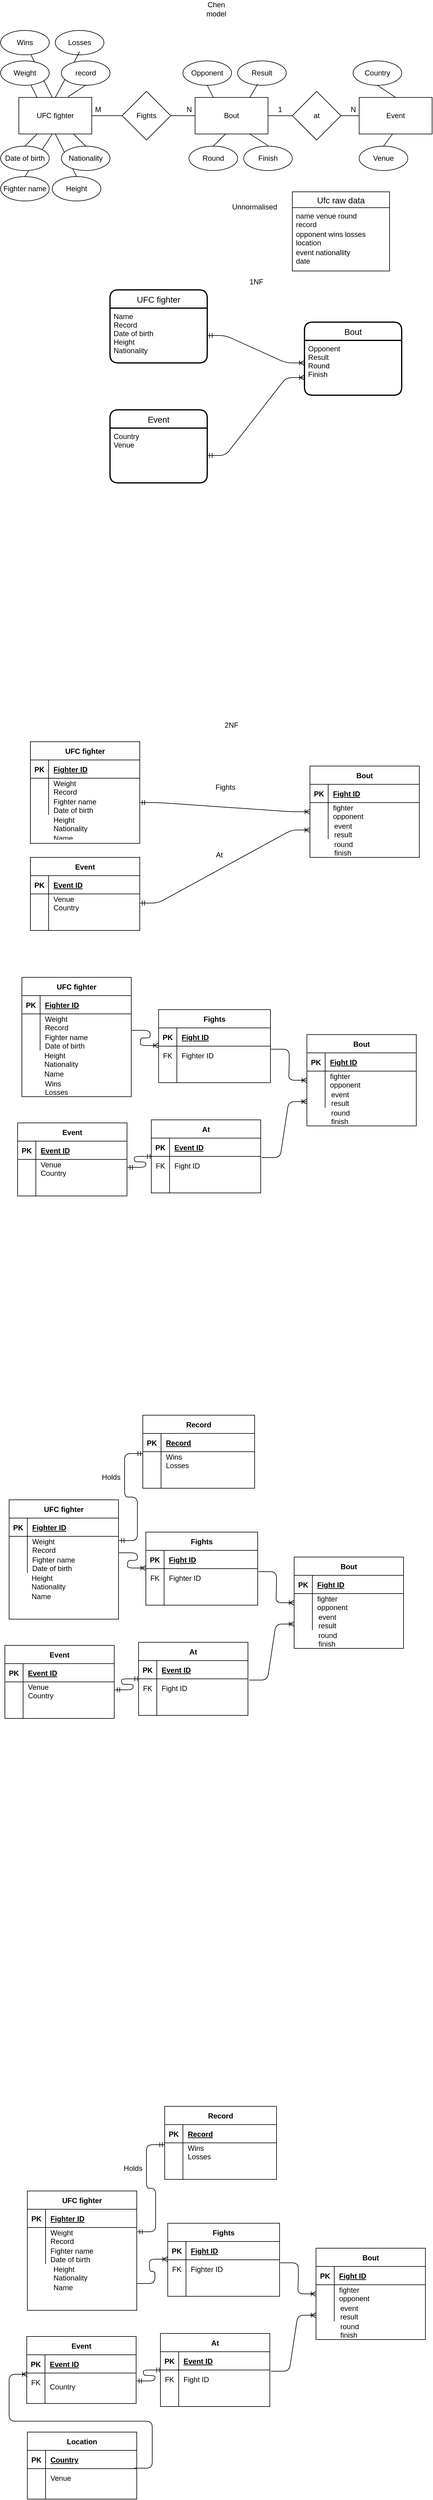 <mxfile version="14.5.3" type="device"><diagram id="rygGK7Z9EYLME4pkWq-l" name="Page-1"><mxGraphModel dx="1349" dy="661" grid="0" gridSize="10" guides="1" tooltips="1" connect="1" arrows="1" fold="1" page="1" pageScale="1" pageWidth="827" pageHeight="1169" math="0" shadow="0"><root><mxCell id="0"/><mxCell id="1" parent="0"/><mxCell id="2AN4AunNYnc8-2lJGfkn-1" value="UFC fighter" style="rounded=0;whiteSpace=wrap;html=1;" parent="1" vertex="1"><mxGeometry x="50" y="230" width="120" height="60" as="geometry"/></mxCell><mxCell id="2AN4AunNYnc8-2lJGfkn-2" value="Fights" style="rhombus;whiteSpace=wrap;html=1;" parent="1" vertex="1"><mxGeometry x="220" y="220" width="80" height="80" as="geometry"/></mxCell><mxCell id="2AN4AunNYnc8-2lJGfkn-3" value="Bout" style="rounded=0;whiteSpace=wrap;html=1;" parent="1" vertex="1"><mxGeometry x="340" y="230" width="120" height="60" as="geometry"/></mxCell><mxCell id="2AN4AunNYnc8-2lJGfkn-8" value="Event" style="rounded=0;whiteSpace=wrap;html=1;" parent="1" vertex="1"><mxGeometry x="610" y="230" width="120" height="60" as="geometry"/></mxCell><mxCell id="2AN4AunNYnc8-2lJGfkn-9" value="at" style="rhombus;whiteSpace=wrap;html=1;" parent="1" vertex="1"><mxGeometry x="500" y="220" width="80" height="80" as="geometry"/></mxCell><mxCell id="2AN4AunNYnc8-2lJGfkn-12" value="M" style="text;html=1;align=center;verticalAlign=middle;resizable=0;points=[];autosize=1;" parent="1" vertex="1"><mxGeometry x="165" y="240" width="30" height="20" as="geometry"/></mxCell><mxCell id="2AN4AunNYnc8-2lJGfkn-13" value="N" style="text;html=1;align=center;verticalAlign=middle;resizable=0;points=[];autosize=1;" parent="1" vertex="1"><mxGeometry x="320" y="240" width="20" height="20" as="geometry"/></mxCell><mxCell id="2AN4AunNYnc8-2lJGfkn-16" value="" style="endArrow=none;html=1;exitX=1;exitY=0.5;exitDx=0;exitDy=0;" parent="1" source="2AN4AunNYnc8-2lJGfkn-9" edge="1"><mxGeometry width="50" height="50" relative="1" as="geometry"><mxPoint x="560" y="310" as="sourcePoint"/><mxPoint x="610" y="260" as="targetPoint"/></mxGeometry></mxCell><mxCell id="2AN4AunNYnc8-2lJGfkn-17" value="" style="endArrow=none;html=1;exitX=1;exitY=0.5;exitDx=0;exitDy=0;" parent="1" source="2AN4AunNYnc8-2lJGfkn-3" edge="1"><mxGeometry width="50" height="50" relative="1" as="geometry"><mxPoint x="450" y="310" as="sourcePoint"/><mxPoint x="500" y="260" as="targetPoint"/></mxGeometry></mxCell><mxCell id="2AN4AunNYnc8-2lJGfkn-18" value="" style="endArrow=none;html=1;exitX=1;exitY=0.5;exitDx=0;exitDy=0;" parent="1" source="2AN4AunNYnc8-2lJGfkn-2" edge="1"><mxGeometry width="50" height="50" relative="1" as="geometry"><mxPoint x="290" y="310" as="sourcePoint"/><mxPoint x="340" y="260" as="targetPoint"/></mxGeometry></mxCell><mxCell id="2AN4AunNYnc8-2lJGfkn-19" value="" style="endArrow=none;html=1;" parent="1" source="2AN4AunNYnc8-2lJGfkn-1" edge="1"><mxGeometry width="50" height="50" relative="1" as="geometry"><mxPoint x="172" y="260" as="sourcePoint"/><mxPoint x="220" y="260" as="targetPoint"/></mxGeometry></mxCell><mxCell id="2AN4AunNYnc8-2lJGfkn-25" value="Opponent" style="ellipse;whiteSpace=wrap;html=1;" parent="1" vertex="1"><mxGeometry x="320" y="170" width="80" height="40" as="geometry"/></mxCell><mxCell id="2AN4AunNYnc8-2lJGfkn-26" value="Result" style="ellipse;whiteSpace=wrap;html=1;" parent="1" vertex="1"><mxGeometry x="410" y="170" width="80" height="40" as="geometry"/></mxCell><mxCell id="2AN4AunNYnc8-2lJGfkn-27" value="Round" style="ellipse;whiteSpace=wrap;html=1;" parent="1" vertex="1"><mxGeometry x="330" y="310" width="80" height="40" as="geometry"/></mxCell><mxCell id="2AN4AunNYnc8-2lJGfkn-28" value="1" style="text;html=1;strokeColor=none;fillColor=none;align=center;verticalAlign=middle;whiteSpace=wrap;rounded=0;" parent="1" vertex="1"><mxGeometry x="460" y="240" width="40" height="20" as="geometry"/></mxCell><mxCell id="2AN4AunNYnc8-2lJGfkn-29" value="N" style="text;html=1;align=center;verticalAlign=middle;resizable=0;points=[];autosize=1;" parent="1" vertex="1"><mxGeometry x="590" y="240" width="20" height="20" as="geometry"/></mxCell><mxCell id="2AN4AunNYnc8-2lJGfkn-30" value="Country" style="ellipse;whiteSpace=wrap;html=1;" parent="1" vertex="1"><mxGeometry x="600" y="170" width="80" height="40" as="geometry"/></mxCell><mxCell id="2AN4AunNYnc8-2lJGfkn-31" value="Venue" style="ellipse;whiteSpace=wrap;html=1;" parent="1" vertex="1"><mxGeometry x="610" y="310" width="80" height="40" as="geometry"/></mxCell><mxCell id="2AN4AunNYnc8-2lJGfkn-32" value="" style="endArrow=none;html=1;" parent="1" edge="1"><mxGeometry width="50" height="50" relative="1" as="geometry"><mxPoint x="60" y="310" as="sourcePoint"/><mxPoint x="80" y="290" as="targetPoint"/></mxGeometry></mxCell><mxCell id="2AN4AunNYnc8-2lJGfkn-33" value="" style="endArrow=none;html=1;exitX=0.25;exitY=0;exitDx=0;exitDy=0;" parent="1" source="2AN4AunNYnc8-2lJGfkn-1" edge="1"><mxGeometry width="50" height="50" relative="1" as="geometry"><mxPoint x="20" y="260" as="sourcePoint"/><mxPoint x="70" y="210" as="targetPoint"/></mxGeometry></mxCell><mxCell id="2AN4AunNYnc8-2lJGfkn-34" value="" style="endArrow=none;html=1;exitX=0.675;exitY=-0.017;exitDx=0;exitDy=0;exitPerimeter=0;" parent="1" source="2AN4AunNYnc8-2lJGfkn-1" edge="1"><mxGeometry width="50" height="50" relative="1" as="geometry"><mxPoint x="140" y="230" as="sourcePoint"/><mxPoint x="160" y="210" as="targetPoint"/></mxGeometry></mxCell><mxCell id="2AN4AunNYnc8-2lJGfkn-35" value="" style="endArrow=none;html=1;exitX=0.5;exitY=0;exitDx=0;exitDy=0;" parent="1" source="2AN4AunNYnc8-2lJGfkn-22" edge="1"><mxGeometry width="50" height="50" relative="1" as="geometry"><mxPoint x="90" y="340" as="sourcePoint"/><mxPoint x="140" y="290" as="targetPoint"/></mxGeometry></mxCell><mxCell id="2AN4AunNYnc8-2lJGfkn-36" value="" style="endArrow=none;html=1;exitX=0.5;exitY=0;exitDx=0;exitDy=0;" parent="1" source="2AN4AunNYnc8-2lJGfkn-27" edge="1"><mxGeometry width="50" height="50" relative="1" as="geometry"><mxPoint x="370" y="310" as="sourcePoint"/><mxPoint x="390" y="290" as="targetPoint"/><Array as="points"/></mxGeometry></mxCell><mxCell id="2AN4AunNYnc8-2lJGfkn-46" value="" style="endArrow=none;html=1;exitX=0.75;exitY=0;exitDx=0;exitDy=0;entryX=0.413;entryY=0.95;entryDx=0;entryDy=0;entryPerimeter=0;" parent="1" source="2AN4AunNYnc8-2lJGfkn-3" target="2AN4AunNYnc8-2lJGfkn-26" edge="1"><mxGeometry width="50" height="50" relative="1" as="geometry"><mxPoint x="390" y="320" as="sourcePoint"/><mxPoint x="400" y="300" as="targetPoint"/><Array as="points"/></mxGeometry></mxCell><mxCell id="2AN4AunNYnc8-2lJGfkn-49" value="" style="endArrow=none;html=1;exitX=0.25;exitY=0;exitDx=0;exitDy=0;entryX=0.5;entryY=1;entryDx=0;entryDy=0;" parent="1" source="2AN4AunNYnc8-2lJGfkn-3" target="2AN4AunNYnc8-2lJGfkn-25" edge="1"><mxGeometry width="50" height="50" relative="1" as="geometry"><mxPoint x="440" y="240" as="sourcePoint"/><mxPoint x="453.04" y="218" as="targetPoint"/><Array as="points"/></mxGeometry></mxCell><mxCell id="2AN4AunNYnc8-2lJGfkn-50" value="" style="endArrow=none;html=1;exitX=0.5;exitY=0;exitDx=0;exitDy=0;" parent="1" source="2AN4AunNYnc8-2lJGfkn-31" edge="1"><mxGeometry width="50" height="50" relative="1" as="geometry"><mxPoint x="615" y="340" as="sourcePoint"/><mxPoint x="665" y="290" as="targetPoint"/></mxGeometry></mxCell><mxCell id="2AN4AunNYnc8-2lJGfkn-52" value="" style="endArrow=none;html=1;exitX=0.5;exitY=0;exitDx=0;exitDy=0;" parent="1" source="2AN4AunNYnc8-2lJGfkn-8" edge="1"><mxGeometry width="50" height="50" relative="1" as="geometry"><mxPoint x="590" y="260" as="sourcePoint"/><mxPoint x="640" y="210" as="targetPoint"/></mxGeometry></mxCell><mxCell id="2AN4AunNYnc8-2lJGfkn-204" value="Chen model" style="text;html=1;strokeColor=none;fillColor=none;align=center;verticalAlign=middle;whiteSpace=wrap;rounded=0;" parent="1" vertex="1"><mxGeometry x="350" y="70" width="50" height="30" as="geometry"/></mxCell><mxCell id="2AN4AunNYnc8-2lJGfkn-241" value="Height" style="ellipse;whiteSpace=wrap;html=1;" parent="1" vertex="1"><mxGeometry x="105" y="360" width="80" height="40" as="geometry"/></mxCell><mxCell id="2AN4AunNYnc8-2lJGfkn-242" value="Wins" style="ellipse;whiteSpace=wrap;html=1;" parent="1" vertex="1"><mxGeometry x="20" y="120" width="80" height="40" as="geometry"/></mxCell><mxCell id="2AN4AunNYnc8-2lJGfkn-243" value="Losses" style="ellipse;whiteSpace=wrap;html=1;" parent="1" vertex="1"><mxGeometry x="110" y="120" width="80" height="40" as="geometry"/></mxCell><mxCell id="2AN4AunNYnc8-2lJGfkn-245" value="Fighter name" style="ellipse;whiteSpace=wrap;html=1;" parent="1" vertex="1"><mxGeometry x="20" y="360" width="80" height="40" as="geometry"/></mxCell><mxCell id="2AN4AunNYnc8-2lJGfkn-247" value="" style="endArrow=none;html=1;exitX=0.5;exitY=0;exitDx=0;exitDy=0;" parent="1" source="2AN4AunNYnc8-2lJGfkn-245" edge="1"><mxGeometry width="50" height="50" relative="1" as="geometry"><mxPoint x="55" y="340" as="sourcePoint"/><mxPoint x="105" y="290" as="targetPoint"/></mxGeometry></mxCell><mxCell id="2AN4AunNYnc8-2lJGfkn-248" value="" style="endArrow=none;html=1;exitX=0.5;exitY=0;exitDx=0;exitDy=0;" parent="1" source="2AN4AunNYnc8-2lJGfkn-241" edge="1"><mxGeometry width="50" height="50" relative="1" as="geometry"><mxPoint x="70" y="320" as="sourcePoint"/><mxPoint x="110" y="290" as="targetPoint"/></mxGeometry></mxCell><mxCell id="2AN4AunNYnc8-2lJGfkn-22" value="Nationality" style="ellipse;whiteSpace=wrap;html=1;" parent="1" vertex="1"><mxGeometry x="120" y="310" width="80" height="40" as="geometry"/></mxCell><mxCell id="2AN4AunNYnc8-2lJGfkn-219" value="Date of birth" style="ellipse;whiteSpace=wrap;html=1;" parent="1" vertex="1"><mxGeometry x="20" y="310" width="80" height="40" as="geometry"/></mxCell><mxCell id="2AN4AunNYnc8-2lJGfkn-249" value="" style="endArrow=none;html=1;exitX=0.5;exitY=0;exitDx=0;exitDy=0;" parent="1" edge="1"><mxGeometry width="50" height="50" relative="1" as="geometry"><mxPoint x="105" y="230" as="sourcePoint"/><mxPoint x="70" y="160" as="targetPoint"/></mxGeometry></mxCell><mxCell id="2AN4AunNYnc8-2lJGfkn-251" value="" style="endArrow=none;html=1;exitX=0.5;exitY=0;exitDx=0;exitDy=0;" parent="1" source="2AN4AunNYnc8-2lJGfkn-1" edge="1"><mxGeometry width="50" height="50" relative="1" as="geometry"><mxPoint x="185" y="225" as="sourcePoint"/><mxPoint x="150" y="155" as="targetPoint"/></mxGeometry></mxCell><mxCell id="2AN4AunNYnc8-2lJGfkn-23" value="record" style="ellipse;whiteSpace=wrap;html=1;" parent="1" vertex="1"><mxGeometry x="120" y="170" width="80" height="40" as="geometry"/></mxCell><mxCell id="2AN4AunNYnc8-2lJGfkn-7" value="Weight" style="ellipse;whiteSpace=wrap;html=1;" parent="1" vertex="1"><mxGeometry x="20" y="170" width="80" height="40" as="geometry"/></mxCell><mxCell id="2AN4AunNYnc8-2lJGfkn-302" value="Finish" style="ellipse;whiteSpace=wrap;html=1;" parent="1" vertex="1"><mxGeometry x="420" y="310" width="80" height="40" as="geometry"/></mxCell><mxCell id="2AN4AunNYnc8-2lJGfkn-305" value="" style="endArrow=none;html=1;entryX=0.75;entryY=1;entryDx=0;entryDy=0;" parent="1" target="2AN4AunNYnc8-2lJGfkn-3" edge="1"><mxGeometry width="50" height="50" relative="1" as="geometry"><mxPoint x="460" y="309" as="sourcePoint"/><mxPoint x="490" y="360" as="targetPoint"/></mxGeometry></mxCell><mxCell id="5waWerRENiQTzS6noAW7-1" value="Unnormalised" style="text;html=1;strokeColor=none;fillColor=none;align=center;verticalAlign=middle;whiteSpace=wrap;rounded=0;" vertex="1" parent="1"><mxGeometry x="418" y="400" width="40" height="20" as="geometry"/></mxCell><mxCell id="5waWerRENiQTzS6noAW7-6" value="Ufc raw data" style="swimlane;fontStyle=0;childLayout=stackLayout;horizontal=1;startSize=26;horizontalStack=0;resizeParent=1;resizeParentMax=0;resizeLast=0;collapsible=1;marginBottom=0;align=center;fontSize=14;" vertex="1" parent="1"><mxGeometry x="500" y="385" width="160" height="130" as="geometry"/></mxCell><mxCell id="5waWerRENiQTzS6noAW7-7" value="name venue round&#xA;record&#xA;" style="text;strokeColor=none;fillColor=none;spacingLeft=4;spacingRight=4;overflow=hidden;rotatable=0;points=[[0,0.5],[1,0.5]];portConstraint=eastwest;fontSize=12;" vertex="1" parent="5waWerRENiQTzS6noAW7-6"><mxGeometry y="26" width="160" height="30" as="geometry"/></mxCell><mxCell id="5waWerRENiQTzS6noAW7-8" value="opponent wins losses&#xA;location&#xA; " style="text;strokeColor=none;fillColor=none;spacingLeft=4;spacingRight=4;overflow=hidden;rotatable=0;points=[[0,0.5],[1,0.5]];portConstraint=eastwest;fontSize=12;" vertex="1" parent="5waWerRENiQTzS6noAW7-6"><mxGeometry y="56" width="160" height="30" as="geometry"/></mxCell><mxCell id="5waWerRENiQTzS6noAW7-9" value="event nationallity&#xA;date&#xA;" style="text;strokeColor=none;fillColor=none;spacingLeft=4;spacingRight=4;overflow=hidden;rotatable=0;points=[[0,0.5],[1,0.5]];portConstraint=eastwest;fontSize=12;" vertex="1" parent="5waWerRENiQTzS6noAW7-6"><mxGeometry y="86" width="160" height="44" as="geometry"/></mxCell><mxCell id="5waWerRENiQTzS6noAW7-10" value="UFC fighter" style="shape=table;startSize=30;container=1;collapsible=1;childLayout=tableLayout;fixedRows=1;rowLines=0;fontStyle=1;align=center;resizeLast=1;" vertex="1" parent="1"><mxGeometry x="69" y="1288" width="180" height="167" as="geometry"/></mxCell><mxCell id="5waWerRENiQTzS6noAW7-11" value="" style="shape=partialRectangle;collapsible=0;dropTarget=0;pointerEvents=0;fillColor=none;top=0;left=0;bottom=1;right=0;points=[[0,0.5],[1,0.5]];portConstraint=eastwest;" vertex="1" parent="5waWerRENiQTzS6noAW7-10"><mxGeometry y="30" width="180" height="30" as="geometry"/></mxCell><mxCell id="5waWerRENiQTzS6noAW7-12" value="PK" style="shape=partialRectangle;connectable=0;fillColor=none;top=0;left=0;bottom=0;right=0;fontStyle=1;overflow=hidden;" vertex="1" parent="5waWerRENiQTzS6noAW7-11"><mxGeometry width="30" height="30" as="geometry"/></mxCell><mxCell id="5waWerRENiQTzS6noAW7-13" value="Fighter ID" style="shape=partialRectangle;connectable=0;fillColor=none;top=0;left=0;bottom=0;right=0;align=left;spacingLeft=6;fontStyle=5;overflow=hidden;" vertex="1" parent="5waWerRENiQTzS6noAW7-11"><mxGeometry x="30" width="150" height="30" as="geometry"/></mxCell><mxCell id="5waWerRENiQTzS6noAW7-14" value="" style="shape=partialRectangle;collapsible=0;dropTarget=0;pointerEvents=0;fillColor=none;top=0;left=0;bottom=0;right=0;points=[[0,0.5],[1,0.5]];portConstraint=eastwest;" vertex="1" parent="5waWerRENiQTzS6noAW7-10"><mxGeometry y="60" width="180" height="30" as="geometry"/></mxCell><mxCell id="5waWerRENiQTzS6noAW7-15" value="" style="shape=partialRectangle;connectable=0;fillColor=none;top=0;left=0;bottom=0;right=0;editable=1;overflow=hidden;" vertex="1" parent="5waWerRENiQTzS6noAW7-14"><mxGeometry width="30" height="30" as="geometry"/></mxCell><mxCell id="5waWerRENiQTzS6noAW7-16" value="Weight&#xA;Record&#xA;" style="shape=partialRectangle;connectable=0;fillColor=none;top=0;left=0;bottom=0;right=0;align=left;spacingLeft=6;overflow=hidden;" vertex="1" parent="5waWerRENiQTzS6noAW7-14"><mxGeometry x="30" width="150" height="30" as="geometry"/></mxCell><mxCell id="5waWerRENiQTzS6noAW7-17" value="" style="shape=partialRectangle;collapsible=0;dropTarget=0;pointerEvents=0;fillColor=none;top=0;left=0;bottom=0;right=0;points=[[0,0.5],[1,0.5]];portConstraint=eastwest;" vertex="1" parent="5waWerRENiQTzS6noAW7-10"><mxGeometry y="90" width="180" height="30" as="geometry"/></mxCell><mxCell id="5waWerRENiQTzS6noAW7-18" value="" style="shape=partialRectangle;connectable=0;fillColor=none;top=0;left=0;bottom=0;right=0;editable=1;overflow=hidden;" vertex="1" parent="5waWerRENiQTzS6noAW7-17"><mxGeometry width="30" height="30" as="geometry"/></mxCell><mxCell id="5waWerRENiQTzS6noAW7-19" value="Fighter name&#xA;Date of birth&#xA;Weight&#xA;Record&#xA;" style="shape=partialRectangle;connectable=0;fillColor=none;top=0;left=0;bottom=0;right=0;align=left;spacingLeft=6;overflow=hidden;" vertex="1" parent="5waWerRENiQTzS6noAW7-17"><mxGeometry x="30" width="150" height="30" as="geometry"/></mxCell><mxCell id="5waWerRENiQTzS6noAW7-20" value="Height&#xA;Nationality" style="shape=partialRectangle;connectable=0;fillColor=none;top=0;left=0;bottom=0;right=0;align=left;spacingLeft=6;overflow=hidden;" vertex="1" parent="1"><mxGeometry x="99" y="1408" width="150" height="30" as="geometry"/></mxCell><mxCell id="5waWerRENiQTzS6noAW7-21" value="Name" style="shape=partialRectangle;connectable=0;fillColor=none;top=0;left=0;bottom=0;right=0;align=left;spacingLeft=6;overflow=hidden;" vertex="1" parent="1"><mxGeometry x="99" y="1438" width="150" height="12" as="geometry"/></mxCell><mxCell id="5waWerRENiQTzS6noAW7-22" value="" style="edgeStyle=entityRelationEdgeStyle;fontSize=12;html=1;endArrow=ERoneToMany;startArrow=ERmandOne;entryX=0;entryY=0.5;entryDx=0;entryDy=0;" edge="1" parent="1" target="5waWerRENiQTzS6noAW7-31"><mxGeometry width="100" height="100" relative="1" as="geometry"><mxPoint x="249" y="1388" as="sourcePoint"/><mxPoint x="333.05" y="1385.99" as="targetPoint"/></mxGeometry></mxCell><mxCell id="5waWerRENiQTzS6noAW7-23" value="" style="edgeStyle=entityRelationEdgeStyle;fontSize=12;html=1;endArrow=ERoneToMany;startArrow=ERmandOne;exitX=1;exitY=0.5;exitDx=0;exitDy=0;entryX=0;entryY=0.5;entryDx=0;entryDy=0;" edge="1" parent="1" source="5waWerRENiQTzS6noAW7-40" target="5waWerRENiQTzS6noAW7-28"><mxGeometry width="100" height="100" relative="1" as="geometry"><mxPoint x="258.05" y="1568" as="sourcePoint"/><mxPoint x="487" y="1445" as="targetPoint"/></mxGeometry></mxCell><mxCell id="5waWerRENiQTzS6noAW7-24" value="Bout" style="shape=table;startSize=30;container=1;collapsible=1;childLayout=tableLayout;fixedRows=1;rowLines=0;fontStyle=1;align=center;resizeLast=1;" vertex="1" parent="1"><mxGeometry x="529" y="1328" width="180" height="150" as="geometry"/></mxCell><mxCell id="5waWerRENiQTzS6noAW7-25" value="" style="shape=partialRectangle;collapsible=0;dropTarget=0;pointerEvents=0;fillColor=none;top=0;left=0;bottom=1;right=0;points=[[0,0.5],[1,0.5]];portConstraint=eastwest;" vertex="1" parent="5waWerRENiQTzS6noAW7-24"><mxGeometry y="30" width="180" height="30" as="geometry"/></mxCell><mxCell id="5waWerRENiQTzS6noAW7-26" value="PK" style="shape=partialRectangle;connectable=0;fillColor=none;top=0;left=0;bottom=0;right=0;fontStyle=1;overflow=hidden;" vertex="1" parent="5waWerRENiQTzS6noAW7-25"><mxGeometry width="30" height="30" as="geometry"/></mxCell><mxCell id="5waWerRENiQTzS6noAW7-27" value="Fight ID" style="shape=partialRectangle;connectable=0;fillColor=none;top=0;left=0;bottom=0;right=0;align=left;spacingLeft=6;fontStyle=5;overflow=hidden;" vertex="1" parent="5waWerRENiQTzS6noAW7-25"><mxGeometry x="30" width="150" height="30" as="geometry"/></mxCell><mxCell id="5waWerRENiQTzS6noAW7-31" value="" style="shape=partialRectangle;collapsible=0;dropTarget=0;pointerEvents=0;fillColor=none;top=0;left=0;bottom=0;right=0;points=[[0,0.5],[1,0.5]];portConstraint=eastwest;" vertex="1" parent="5waWerRENiQTzS6noAW7-24"><mxGeometry y="60" width="180" height="30" as="geometry"/></mxCell><mxCell id="5waWerRENiQTzS6noAW7-32" value="" style="shape=partialRectangle;connectable=0;fillColor=none;top=0;left=0;bottom=0;right=0;editable=1;overflow=hidden;" vertex="1" parent="5waWerRENiQTzS6noAW7-31"><mxGeometry width="30" height="30" as="geometry"/></mxCell><mxCell id="5waWerRENiQTzS6noAW7-33" value="fighter&#xA;opponent" style="shape=partialRectangle;connectable=0;fillColor=none;top=0;left=0;bottom=0;right=0;align=left;spacingLeft=6;overflow=hidden;" vertex="1" parent="5waWerRENiQTzS6noAW7-31"><mxGeometry x="30" width="150" height="30" as="geometry"/></mxCell><mxCell id="5waWerRENiQTzS6noAW7-28" value="" style="shape=partialRectangle;collapsible=0;dropTarget=0;pointerEvents=0;fillColor=none;top=0;left=0;bottom=0;right=0;points=[[0,0.5],[1,0.5]];portConstraint=eastwest;" vertex="1" parent="5waWerRENiQTzS6noAW7-24"><mxGeometry y="90" width="180" height="30" as="geometry"/></mxCell><mxCell id="5waWerRENiQTzS6noAW7-29" value="" style="shape=partialRectangle;connectable=0;fillColor=none;top=0;left=0;bottom=0;right=0;editable=1;overflow=hidden;" vertex="1" parent="5waWerRENiQTzS6noAW7-28"><mxGeometry width="30" height="30" as="geometry"/></mxCell><mxCell id="5waWerRENiQTzS6noAW7-30" value="" style="shape=partialRectangle;connectable=0;fillColor=none;top=0;left=0;bottom=0;right=0;align=left;spacingLeft=6;overflow=hidden;" vertex="1" parent="5waWerRENiQTzS6noAW7-28"><mxGeometry x="30" width="150" height="30" as="geometry"/></mxCell><mxCell id="5waWerRENiQTzS6noAW7-34" value="event&#xA;result&#xA;" style="shape=partialRectangle;connectable=0;fillColor=none;top=0;left=0;bottom=0;right=0;align=left;spacingLeft=6;overflow=hidden;" vertex="1" parent="1"><mxGeometry x="561" y="1418" width="150" height="30" as="geometry"/></mxCell><mxCell id="5waWerRENiQTzS6noAW7-35" value="round&#xA;finish&#xA;" style="shape=partialRectangle;connectable=0;fillColor=none;top=0;left=0;bottom=0;right=0;align=left;spacingLeft=6;overflow=hidden;" vertex="1" parent="1"><mxGeometry x="561" y="1448" width="150" height="30" as="geometry"/></mxCell><mxCell id="5waWerRENiQTzS6noAW7-36" value="Event" style="shape=table;startSize=30;container=1;collapsible=1;childLayout=tableLayout;fixedRows=1;rowLines=0;fontStyle=1;align=center;resizeLast=1;" vertex="1" parent="1"><mxGeometry x="69" y="1478" width="180" height="120" as="geometry"/></mxCell><mxCell id="5waWerRENiQTzS6noAW7-37" value="" style="shape=partialRectangle;collapsible=0;dropTarget=0;pointerEvents=0;fillColor=none;top=0;left=0;bottom=1;right=0;points=[[0,0.5],[1,0.5]];portConstraint=eastwest;" vertex="1" parent="5waWerRENiQTzS6noAW7-36"><mxGeometry y="30" width="180" height="30" as="geometry"/></mxCell><mxCell id="5waWerRENiQTzS6noAW7-38" value="PK" style="shape=partialRectangle;connectable=0;fillColor=none;top=0;left=0;bottom=0;right=0;fontStyle=1;overflow=hidden;" vertex="1" parent="5waWerRENiQTzS6noAW7-37"><mxGeometry width="30" height="30" as="geometry"/></mxCell><mxCell id="5waWerRENiQTzS6noAW7-39" value="Event ID" style="shape=partialRectangle;connectable=0;fillColor=none;top=0;left=0;bottom=0;right=0;align=left;spacingLeft=6;fontStyle=5;overflow=hidden;" vertex="1" parent="5waWerRENiQTzS6noAW7-37"><mxGeometry x="30" width="150" height="30" as="geometry"/></mxCell><mxCell id="5waWerRENiQTzS6noAW7-40" value="" style="shape=partialRectangle;collapsible=0;dropTarget=0;pointerEvents=0;fillColor=none;top=0;left=0;bottom=0;right=0;points=[[0,0.5],[1,0.5]];portConstraint=eastwest;" vertex="1" parent="5waWerRENiQTzS6noAW7-36"><mxGeometry y="60" width="180" height="30" as="geometry"/></mxCell><mxCell id="5waWerRENiQTzS6noAW7-41" value="" style="shape=partialRectangle;connectable=0;fillColor=none;top=0;left=0;bottom=0;right=0;editable=1;overflow=hidden;" vertex="1" parent="5waWerRENiQTzS6noAW7-40"><mxGeometry width="30" height="30" as="geometry"/></mxCell><mxCell id="5waWerRENiQTzS6noAW7-42" value="Venue&#xA;Country" style="shape=partialRectangle;connectable=0;fillColor=none;top=0;left=0;bottom=0;right=0;align=left;spacingLeft=6;overflow=hidden;" vertex="1" parent="5waWerRENiQTzS6noAW7-40"><mxGeometry x="30" width="150" height="30" as="geometry"/></mxCell><mxCell id="5waWerRENiQTzS6noAW7-43" value="" style="shape=partialRectangle;collapsible=0;dropTarget=0;pointerEvents=0;fillColor=none;top=0;left=0;bottom=0;right=0;points=[[0,0.5],[1,0.5]];portConstraint=eastwest;" vertex="1" parent="5waWerRENiQTzS6noAW7-36"><mxGeometry y="90" width="180" height="30" as="geometry"/></mxCell><mxCell id="5waWerRENiQTzS6noAW7-44" value="" style="shape=partialRectangle;connectable=0;fillColor=none;top=0;left=0;bottom=0;right=0;editable=1;overflow=hidden;" vertex="1" parent="5waWerRENiQTzS6noAW7-43"><mxGeometry width="30" height="30" as="geometry"/></mxCell><mxCell id="5waWerRENiQTzS6noAW7-45" value="" style="shape=partialRectangle;connectable=0;fillColor=none;top=0;left=0;bottom=0;right=0;align=left;spacingLeft=6;overflow=hidden;" vertex="1" parent="5waWerRENiQTzS6noAW7-43"><mxGeometry x="30" width="150" height="30" as="geometry"/></mxCell><mxCell id="5waWerRENiQTzS6noAW7-66" value="UFC fighter" style="swimlane;childLayout=stackLayout;horizontal=1;startSize=30;horizontalStack=0;rounded=1;fontSize=14;fontStyle=0;strokeWidth=2;resizeParent=0;resizeLast=1;shadow=0;dashed=0;align=center;" vertex="1" parent="1"><mxGeometry x="200" y="546" width="160" height="120" as="geometry"/></mxCell><mxCell id="5waWerRENiQTzS6noAW7-67" value="Name&#xA;Record&#xA;Date of birth&#xA;Height&#xA;Nationality&#xA;" style="align=left;strokeColor=none;fillColor=none;spacingLeft=4;fontSize=12;verticalAlign=top;resizable=0;rotatable=0;part=1;" vertex="1" parent="5waWerRENiQTzS6noAW7-66"><mxGeometry y="30" width="160" height="90" as="geometry"/></mxCell><mxCell id="5waWerRENiQTzS6noAW7-68" value="Bout" style="swimlane;childLayout=stackLayout;horizontal=1;startSize=30;horizontalStack=0;rounded=1;fontSize=14;fontStyle=0;strokeWidth=2;resizeParent=0;resizeLast=1;shadow=0;dashed=0;align=center;" vertex="1" parent="1"><mxGeometry x="520" y="599" width="160" height="120" as="geometry"/></mxCell><mxCell id="5waWerRENiQTzS6noAW7-69" value="Opponent&#xA;Result&#xA;Round&#xA;Finish&#xA;" style="align=left;strokeColor=none;fillColor=none;spacingLeft=4;fontSize=12;verticalAlign=top;resizable=0;rotatable=0;part=1;" vertex="1" parent="5waWerRENiQTzS6noAW7-68"><mxGeometry y="30" width="160" height="90" as="geometry"/></mxCell><mxCell id="5waWerRENiQTzS6noAW7-70" value="Event" style="swimlane;childLayout=stackLayout;horizontal=1;startSize=30;horizontalStack=0;rounded=1;fontSize=14;fontStyle=0;strokeWidth=2;resizeParent=0;resizeLast=1;shadow=0;dashed=0;align=center;" vertex="1" parent="1"><mxGeometry x="200" y="743" width="160" height="120" as="geometry"/></mxCell><mxCell id="5waWerRENiQTzS6noAW7-71" value="Country&#xA;Venue&#xA;" style="align=left;strokeColor=none;fillColor=none;spacingLeft=4;fontSize=12;verticalAlign=top;resizable=0;rotatable=0;part=1;" vertex="1" parent="5waWerRENiQTzS6noAW7-70"><mxGeometry y="30" width="160" height="90" as="geometry"/></mxCell><mxCell id="5waWerRENiQTzS6noAW7-72" value="" style="edgeStyle=entityRelationEdgeStyle;fontSize=12;html=1;endArrow=ERoneToMany;startArrow=ERmandOne;entryX=-0.006;entryY=0.9;entryDx=0;entryDy=0;entryPerimeter=0;exitX=1;exitY=0.5;exitDx=0;exitDy=0;" edge="1" parent="1" source="5waWerRENiQTzS6noAW7-67"><mxGeometry width="100" height="100" relative="1" as="geometry"><mxPoint x="241" y="639" as="sourcePoint"/><mxPoint x="519.92" y="666" as="targetPoint"/></mxGeometry></mxCell><mxCell id="5waWerRENiQTzS6noAW7-73" value="" style="edgeStyle=entityRelationEdgeStyle;fontSize=12;html=1;endArrow=ERoneToMany;startArrow=ERmandOne;entryX=0;entryY=0.5;entryDx=0;entryDy=0;" edge="1" parent="1" source="5waWerRENiQTzS6noAW7-71"><mxGeometry width="100" height="100" relative="1" as="geometry"><mxPoint x="241.98" y="831.99" as="sourcePoint"/><mxPoint x="520" y="690" as="targetPoint"/></mxGeometry></mxCell><mxCell id="5waWerRENiQTzS6noAW7-74" value="1NF" style="text;html=1;strokeColor=none;fillColor=none;align=center;verticalAlign=middle;whiteSpace=wrap;rounded=0;" vertex="1" parent="1"><mxGeometry x="421" y="523" width="40" height="20" as="geometry"/></mxCell><mxCell id="5waWerRENiQTzS6noAW7-75" value="2NF" style="text;html=1;strokeColor=none;fillColor=none;align=center;verticalAlign=middle;whiteSpace=wrap;rounded=0;" vertex="1" parent="1"><mxGeometry x="380" y="1251" width="40" height="20" as="geometry"/></mxCell><mxCell id="5waWerRENiQTzS6noAW7-77" value="Fights" style="text;html=1;strokeColor=none;fillColor=none;align=center;verticalAlign=middle;whiteSpace=wrap;rounded=0;" vertex="1" parent="1"><mxGeometry x="370" y="1353" width="40" height="20" as="geometry"/></mxCell><mxCell id="5waWerRENiQTzS6noAW7-78" value="At" style="text;html=1;strokeColor=none;fillColor=none;align=center;verticalAlign=middle;whiteSpace=wrap;rounded=0;" vertex="1" parent="1"><mxGeometry x="360" y="1464" width="40" height="20" as="geometry"/></mxCell><mxCell id="5waWerRENiQTzS6noAW7-99" value="Fights" style="shape=table;startSize=30;container=1;collapsible=1;childLayout=tableLayout;fixedRows=1;rowLines=0;fontStyle=1;align=center;resizeLast=1;" vertex="1" parent="1"><mxGeometry x="280" y="1728" width="184" height="120" as="geometry"/></mxCell><mxCell id="5waWerRENiQTzS6noAW7-100" value="" style="shape=partialRectangle;collapsible=0;dropTarget=0;pointerEvents=0;fillColor=none;top=0;left=0;bottom=1;right=0;points=[[0,0.5],[1,0.5]];portConstraint=eastwest;" vertex="1" parent="5waWerRENiQTzS6noAW7-99"><mxGeometry y="30" width="184" height="30" as="geometry"/></mxCell><mxCell id="5waWerRENiQTzS6noAW7-101" value="PK" style="shape=partialRectangle;connectable=0;fillColor=none;top=0;left=0;bottom=0;right=0;fontStyle=1;overflow=hidden;" vertex="1" parent="5waWerRENiQTzS6noAW7-100"><mxGeometry width="30" height="30" as="geometry"/></mxCell><mxCell id="5waWerRENiQTzS6noAW7-102" value="Fight ID" style="shape=partialRectangle;connectable=0;fillColor=none;top=0;left=0;bottom=0;right=0;align=left;spacingLeft=6;fontStyle=5;overflow=hidden;" vertex="1" parent="5waWerRENiQTzS6noAW7-100"><mxGeometry x="30" width="154" height="30" as="geometry"/></mxCell><mxCell id="5waWerRENiQTzS6noAW7-103" value="" style="shape=partialRectangle;collapsible=0;dropTarget=0;pointerEvents=0;fillColor=none;top=0;left=0;bottom=0;right=0;points=[[0,0.5],[1,0.5]];portConstraint=eastwest;" vertex="1" parent="5waWerRENiQTzS6noAW7-99"><mxGeometry y="60" width="184" height="30" as="geometry"/></mxCell><mxCell id="5waWerRENiQTzS6noAW7-104" value="FK" style="shape=partialRectangle;connectable=0;fillColor=none;top=0;left=0;bottom=0;right=0;editable=1;overflow=hidden;" vertex="1" parent="5waWerRENiQTzS6noAW7-103"><mxGeometry width="30" height="30" as="geometry"/></mxCell><mxCell id="5waWerRENiQTzS6noAW7-105" value="Fighter ID" style="shape=partialRectangle;connectable=0;fillColor=none;top=0;left=0;bottom=0;right=0;align=left;spacingLeft=6;overflow=hidden;" vertex="1" parent="5waWerRENiQTzS6noAW7-103"><mxGeometry x="30" width="154" height="30" as="geometry"/></mxCell><mxCell id="5waWerRENiQTzS6noAW7-106" value="" style="shape=partialRectangle;collapsible=0;dropTarget=0;pointerEvents=0;fillColor=none;top=0;left=0;bottom=0;right=0;points=[[0,0.5],[1,0.5]];portConstraint=eastwest;" vertex="1" parent="5waWerRENiQTzS6noAW7-99"><mxGeometry y="90" width="184" height="30" as="geometry"/></mxCell><mxCell id="5waWerRENiQTzS6noAW7-107" value="" style="shape=partialRectangle;connectable=0;fillColor=none;top=0;left=0;bottom=0;right=0;editable=1;overflow=hidden;" vertex="1" parent="5waWerRENiQTzS6noAW7-106"><mxGeometry width="30" height="30" as="geometry"/></mxCell><mxCell id="5waWerRENiQTzS6noAW7-108" value="" style="shape=partialRectangle;connectable=0;fillColor=none;top=0;left=0;bottom=0;right=0;align=left;spacingLeft=6;overflow=hidden;" vertex="1" parent="5waWerRENiQTzS6noAW7-106"><mxGeometry x="30" width="154" height="30" as="geometry"/></mxCell><mxCell id="5waWerRENiQTzS6noAW7-109" value="At" style="shape=table;startSize=30;container=1;collapsible=1;childLayout=tableLayout;fixedRows=1;rowLines=0;fontStyle=1;align=center;resizeLast=1;" vertex="1" parent="1"><mxGeometry x="268" y="1909" width="180" height="120" as="geometry"/></mxCell><mxCell id="5waWerRENiQTzS6noAW7-110" value="" style="shape=partialRectangle;collapsible=0;dropTarget=0;pointerEvents=0;fillColor=none;top=0;left=0;bottom=1;right=0;points=[[0,0.5],[1,0.5]];portConstraint=eastwest;" vertex="1" parent="5waWerRENiQTzS6noAW7-109"><mxGeometry y="30" width="180" height="30" as="geometry"/></mxCell><mxCell id="5waWerRENiQTzS6noAW7-111" value="PK" style="shape=partialRectangle;connectable=0;fillColor=none;top=0;left=0;bottom=0;right=0;fontStyle=1;overflow=hidden;" vertex="1" parent="5waWerRENiQTzS6noAW7-110"><mxGeometry width="30" height="30" as="geometry"/></mxCell><mxCell id="5waWerRENiQTzS6noAW7-112" value="Event ID" style="shape=partialRectangle;connectable=0;fillColor=none;top=0;left=0;bottom=0;right=0;align=left;spacingLeft=6;fontStyle=5;overflow=hidden;" vertex="1" parent="5waWerRENiQTzS6noAW7-110"><mxGeometry x="30" width="150" height="30" as="geometry"/></mxCell><mxCell id="5waWerRENiQTzS6noAW7-113" value="" style="shape=partialRectangle;collapsible=0;dropTarget=0;pointerEvents=0;fillColor=none;top=0;left=0;bottom=0;right=0;points=[[0,0.5],[1,0.5]];portConstraint=eastwest;" vertex="1" parent="5waWerRENiQTzS6noAW7-109"><mxGeometry y="60" width="180" height="30" as="geometry"/></mxCell><mxCell id="5waWerRENiQTzS6noAW7-114" value="FK" style="shape=partialRectangle;connectable=0;fillColor=none;top=0;left=0;bottom=0;right=0;editable=1;overflow=hidden;" vertex="1" parent="5waWerRENiQTzS6noAW7-113"><mxGeometry width="30" height="30" as="geometry"/></mxCell><mxCell id="5waWerRENiQTzS6noAW7-115" value="Fight ID" style="shape=partialRectangle;connectable=0;fillColor=none;top=0;left=0;bottom=0;right=0;align=left;spacingLeft=6;overflow=hidden;" vertex="1" parent="5waWerRENiQTzS6noAW7-113"><mxGeometry x="30" width="150" height="30" as="geometry"/></mxCell><mxCell id="5waWerRENiQTzS6noAW7-116" value="" style="shape=partialRectangle;collapsible=0;dropTarget=0;pointerEvents=0;fillColor=none;top=0;left=0;bottom=0;right=0;points=[[0,0.5],[1,0.5]];portConstraint=eastwest;" vertex="1" parent="5waWerRENiQTzS6noAW7-109"><mxGeometry y="90" width="180" height="30" as="geometry"/></mxCell><mxCell id="5waWerRENiQTzS6noAW7-117" value="" style="shape=partialRectangle;connectable=0;fillColor=none;top=0;left=0;bottom=0;right=0;editable=1;overflow=hidden;" vertex="1" parent="5waWerRENiQTzS6noAW7-116"><mxGeometry width="30" height="30" as="geometry"/></mxCell><mxCell id="5waWerRENiQTzS6noAW7-118" value="" style="shape=partialRectangle;connectable=0;fillColor=none;top=0;left=0;bottom=0;right=0;align=left;spacingLeft=6;overflow=hidden;" vertex="1" parent="5waWerRENiQTzS6noAW7-116"><mxGeometry x="30" width="150" height="30" as="geometry"/></mxCell><mxCell id="5waWerRENiQTzS6noAW7-119" value="UFC fighter" style="shape=table;startSize=30;container=1;collapsible=1;childLayout=tableLayout;fixedRows=1;rowLines=0;fontStyle=1;align=center;resizeLast=1;" vertex="1" parent="1"><mxGeometry x="55" y="1675" width="180" height="196" as="geometry"/></mxCell><mxCell id="5waWerRENiQTzS6noAW7-120" value="" style="shape=partialRectangle;collapsible=0;dropTarget=0;pointerEvents=0;fillColor=none;top=0;left=0;bottom=1;right=0;points=[[0,0.5],[1,0.5]];portConstraint=eastwest;" vertex="1" parent="5waWerRENiQTzS6noAW7-119"><mxGeometry y="30" width="180" height="30" as="geometry"/></mxCell><mxCell id="5waWerRENiQTzS6noAW7-121" value="PK" style="shape=partialRectangle;connectable=0;fillColor=none;top=0;left=0;bottom=0;right=0;fontStyle=1;overflow=hidden;" vertex="1" parent="5waWerRENiQTzS6noAW7-120"><mxGeometry width="30" height="30" as="geometry"/></mxCell><mxCell id="5waWerRENiQTzS6noAW7-122" value="Fighter ID" style="shape=partialRectangle;connectable=0;fillColor=none;top=0;left=0;bottom=0;right=0;align=left;spacingLeft=6;fontStyle=5;overflow=hidden;" vertex="1" parent="5waWerRENiQTzS6noAW7-120"><mxGeometry x="30" width="150" height="30" as="geometry"/></mxCell><mxCell id="5waWerRENiQTzS6noAW7-123" value="" style="shape=partialRectangle;collapsible=0;dropTarget=0;pointerEvents=0;fillColor=none;top=0;left=0;bottom=0;right=0;points=[[0,0.5],[1,0.5]];portConstraint=eastwest;" vertex="1" parent="5waWerRENiQTzS6noAW7-119"><mxGeometry y="60" width="180" height="30" as="geometry"/></mxCell><mxCell id="5waWerRENiQTzS6noAW7-124" value="" style="shape=partialRectangle;connectable=0;fillColor=none;top=0;left=0;bottom=0;right=0;editable=1;overflow=hidden;" vertex="1" parent="5waWerRENiQTzS6noAW7-123"><mxGeometry width="30" height="30" as="geometry"/></mxCell><mxCell id="5waWerRENiQTzS6noAW7-125" value="Weight&#xA;Record&#xA;" style="shape=partialRectangle;connectable=0;fillColor=none;top=0;left=0;bottom=0;right=0;align=left;spacingLeft=6;overflow=hidden;" vertex="1" parent="5waWerRENiQTzS6noAW7-123"><mxGeometry x="30" width="150" height="30" as="geometry"/></mxCell><mxCell id="5waWerRENiQTzS6noAW7-126" value="" style="shape=partialRectangle;collapsible=0;dropTarget=0;pointerEvents=0;fillColor=none;top=0;left=0;bottom=0;right=0;points=[[0,0.5],[1,0.5]];portConstraint=eastwest;" vertex="1" parent="5waWerRENiQTzS6noAW7-119"><mxGeometry y="90" width="180" height="30" as="geometry"/></mxCell><mxCell id="5waWerRENiQTzS6noAW7-127" value="" style="shape=partialRectangle;connectable=0;fillColor=none;top=0;left=0;bottom=0;right=0;editable=1;overflow=hidden;" vertex="1" parent="5waWerRENiQTzS6noAW7-126"><mxGeometry width="30" height="30" as="geometry"/></mxCell><mxCell id="5waWerRENiQTzS6noAW7-128" value="Fighter name&#xA;Date of birth&#xA;Weight&#xA;Record&#xA;" style="shape=partialRectangle;connectable=0;fillColor=none;top=0;left=0;bottom=0;right=0;align=left;spacingLeft=6;overflow=hidden;" vertex="1" parent="5waWerRENiQTzS6noAW7-126"><mxGeometry x="30" width="150" height="30" as="geometry"/></mxCell><mxCell id="5waWerRENiQTzS6noAW7-129" value="Height&#xA;Nationality" style="shape=partialRectangle;connectable=0;fillColor=none;top=0;left=0;bottom=0;right=0;align=left;spacingLeft=6;overflow=hidden;" vertex="1" parent="1"><mxGeometry x="84" y="1795" width="150" height="30" as="geometry"/></mxCell><mxCell id="5waWerRENiQTzS6noAW7-130" value="Name" style="shape=partialRectangle;connectable=0;fillColor=none;top=0;left=0;bottom=0;right=0;align=left;spacingLeft=6;overflow=hidden;" vertex="1" parent="1"><mxGeometry x="84" y="1825" width="150" height="16" as="geometry"/></mxCell><mxCell id="5waWerRENiQTzS6noAW7-131" value="Bout" style="shape=table;startSize=30;container=1;collapsible=1;childLayout=tableLayout;fixedRows=1;rowLines=0;fontStyle=1;align=center;resizeLast=1;" vertex="1" parent="1"><mxGeometry x="524" y="1769" width="180" height="150" as="geometry"/></mxCell><mxCell id="5waWerRENiQTzS6noAW7-132" value="" style="shape=partialRectangle;collapsible=0;dropTarget=0;pointerEvents=0;fillColor=none;top=0;left=0;bottom=1;right=0;points=[[0,0.5],[1,0.5]];portConstraint=eastwest;" vertex="1" parent="5waWerRENiQTzS6noAW7-131"><mxGeometry y="30" width="180" height="30" as="geometry"/></mxCell><mxCell id="5waWerRENiQTzS6noAW7-133" value="PK" style="shape=partialRectangle;connectable=0;fillColor=none;top=0;left=0;bottom=0;right=0;fontStyle=1;overflow=hidden;" vertex="1" parent="5waWerRENiQTzS6noAW7-132"><mxGeometry width="30" height="30" as="geometry"/></mxCell><mxCell id="5waWerRENiQTzS6noAW7-134" value="Fight ID" style="shape=partialRectangle;connectable=0;fillColor=none;top=0;left=0;bottom=0;right=0;align=left;spacingLeft=6;fontStyle=5;overflow=hidden;" vertex="1" parent="5waWerRENiQTzS6noAW7-132"><mxGeometry x="30" width="150" height="30" as="geometry"/></mxCell><mxCell id="5waWerRENiQTzS6noAW7-135" value="" style="shape=partialRectangle;collapsible=0;dropTarget=0;pointerEvents=0;fillColor=none;top=0;left=0;bottom=0;right=0;points=[[0,0.5],[1,0.5]];portConstraint=eastwest;" vertex="1" parent="5waWerRENiQTzS6noAW7-131"><mxGeometry y="60" width="180" height="30" as="geometry"/></mxCell><mxCell id="5waWerRENiQTzS6noAW7-136" value="" style="shape=partialRectangle;connectable=0;fillColor=none;top=0;left=0;bottom=0;right=0;editable=1;overflow=hidden;" vertex="1" parent="5waWerRENiQTzS6noAW7-135"><mxGeometry width="30" height="30" as="geometry"/></mxCell><mxCell id="5waWerRENiQTzS6noAW7-137" value="fighter&#xA;opponent" style="shape=partialRectangle;connectable=0;fillColor=none;top=0;left=0;bottom=0;right=0;align=left;spacingLeft=6;overflow=hidden;" vertex="1" parent="5waWerRENiQTzS6noAW7-135"><mxGeometry x="30" width="150" height="30" as="geometry"/></mxCell><mxCell id="5waWerRENiQTzS6noAW7-138" value="" style="shape=partialRectangle;collapsible=0;dropTarget=0;pointerEvents=0;fillColor=none;top=0;left=0;bottom=0;right=0;points=[[0,0.5],[1,0.5]];portConstraint=eastwest;" vertex="1" parent="5waWerRENiQTzS6noAW7-131"><mxGeometry y="90" width="180" height="30" as="geometry"/></mxCell><mxCell id="5waWerRENiQTzS6noAW7-139" value="" style="shape=partialRectangle;connectable=0;fillColor=none;top=0;left=0;bottom=0;right=0;editable=1;overflow=hidden;" vertex="1" parent="5waWerRENiQTzS6noAW7-138"><mxGeometry width="30" height="30" as="geometry"/></mxCell><mxCell id="5waWerRENiQTzS6noAW7-140" value="" style="shape=partialRectangle;connectable=0;fillColor=none;top=0;left=0;bottom=0;right=0;align=left;spacingLeft=6;overflow=hidden;" vertex="1" parent="5waWerRENiQTzS6noAW7-138"><mxGeometry x="30" width="150" height="30" as="geometry"/></mxCell><mxCell id="5waWerRENiQTzS6noAW7-141" value="event&#xA;result&#xA;" style="shape=partialRectangle;connectable=0;fillColor=none;top=0;left=0;bottom=0;right=0;align=left;spacingLeft=6;overflow=hidden;" vertex="1" parent="1"><mxGeometry x="556" y="1859" width="150" height="30" as="geometry"/></mxCell><mxCell id="5waWerRENiQTzS6noAW7-142" value="round&#xA;finish&#xA;" style="shape=partialRectangle;connectable=0;fillColor=none;top=0;left=0;bottom=0;right=0;align=left;spacingLeft=6;overflow=hidden;" vertex="1" parent="1"><mxGeometry x="556" y="1889" width="150" height="30" as="geometry"/></mxCell><mxCell id="5waWerRENiQTzS6noAW7-143" value="Event" style="shape=table;startSize=30;container=1;collapsible=1;childLayout=tableLayout;fixedRows=1;rowLines=0;fontStyle=1;align=center;resizeLast=1;" vertex="1" parent="1"><mxGeometry x="48" y="1914" width="180" height="120" as="geometry"/></mxCell><mxCell id="5waWerRENiQTzS6noAW7-144" value="" style="shape=partialRectangle;collapsible=0;dropTarget=0;pointerEvents=0;fillColor=none;top=0;left=0;bottom=1;right=0;points=[[0,0.5],[1,0.5]];portConstraint=eastwest;" vertex="1" parent="5waWerRENiQTzS6noAW7-143"><mxGeometry y="30" width="180" height="30" as="geometry"/></mxCell><mxCell id="5waWerRENiQTzS6noAW7-145" value="PK" style="shape=partialRectangle;connectable=0;fillColor=none;top=0;left=0;bottom=0;right=0;fontStyle=1;overflow=hidden;" vertex="1" parent="5waWerRENiQTzS6noAW7-144"><mxGeometry width="30" height="30" as="geometry"/></mxCell><mxCell id="5waWerRENiQTzS6noAW7-146" value="Event ID" style="shape=partialRectangle;connectable=0;fillColor=none;top=0;left=0;bottom=0;right=0;align=left;spacingLeft=6;fontStyle=5;overflow=hidden;" vertex="1" parent="5waWerRENiQTzS6noAW7-144"><mxGeometry x="30" width="150" height="30" as="geometry"/></mxCell><mxCell id="5waWerRENiQTzS6noAW7-147" value="" style="shape=partialRectangle;collapsible=0;dropTarget=0;pointerEvents=0;fillColor=none;top=0;left=0;bottom=0;right=0;points=[[0,0.5],[1,0.5]];portConstraint=eastwest;" vertex="1" parent="5waWerRENiQTzS6noAW7-143"><mxGeometry y="60" width="180" height="30" as="geometry"/></mxCell><mxCell id="5waWerRENiQTzS6noAW7-148" value="" style="shape=partialRectangle;connectable=0;fillColor=none;top=0;left=0;bottom=0;right=0;editable=1;overflow=hidden;" vertex="1" parent="5waWerRENiQTzS6noAW7-147"><mxGeometry width="30" height="30" as="geometry"/></mxCell><mxCell id="5waWerRENiQTzS6noAW7-149" value="Venue&#xA;Country" style="shape=partialRectangle;connectable=0;fillColor=none;top=0;left=0;bottom=0;right=0;align=left;spacingLeft=6;overflow=hidden;" vertex="1" parent="5waWerRENiQTzS6noAW7-147"><mxGeometry x="30" width="150" height="30" as="geometry"/></mxCell><mxCell id="5waWerRENiQTzS6noAW7-150" value="" style="shape=partialRectangle;collapsible=0;dropTarget=0;pointerEvents=0;fillColor=none;top=0;left=0;bottom=0;right=0;points=[[0,0.5],[1,0.5]];portConstraint=eastwest;" vertex="1" parent="5waWerRENiQTzS6noAW7-143"><mxGeometry y="90" width="180" height="30" as="geometry"/></mxCell><mxCell id="5waWerRENiQTzS6noAW7-151" value="" style="shape=partialRectangle;connectable=0;fillColor=none;top=0;left=0;bottom=0;right=0;editable=1;overflow=hidden;" vertex="1" parent="5waWerRENiQTzS6noAW7-150"><mxGeometry width="30" height="30" as="geometry"/></mxCell><mxCell id="5waWerRENiQTzS6noAW7-152" value="" style="shape=partialRectangle;connectable=0;fillColor=none;top=0;left=0;bottom=0;right=0;align=left;spacingLeft=6;overflow=hidden;" vertex="1" parent="5waWerRENiQTzS6noAW7-150"><mxGeometry x="30" width="150" height="30" as="geometry"/></mxCell><mxCell id="5waWerRENiQTzS6noAW7-154" value="" style="edgeStyle=entityRelationEdgeStyle;fontSize=12;html=1;endArrow=ERoneToMany;" edge="1" parent="1"><mxGeometry width="100" height="100" relative="1" as="geometry"><mxPoint x="236" y="1762" as="sourcePoint"/><mxPoint x="280" y="1787" as="targetPoint"/></mxGeometry></mxCell><mxCell id="5waWerRENiQTzS6noAW7-155" value="" style="edgeStyle=entityRelationEdgeStyle;fontSize=12;html=1;endArrow=ERoneToMany;exitX=1.005;exitY=0.167;exitDx=0;exitDy=0;exitPerimeter=0;entryX=0;entryY=0.5;entryDx=0;entryDy=0;" edge="1" parent="1" source="5waWerRENiQTzS6noAW7-103" target="5waWerRENiQTzS6noAW7-135"><mxGeometry width="100" height="100" relative="1" as="geometry"><mxPoint x="424" y="1954" as="sourcePoint"/><mxPoint x="524" y="1854" as="targetPoint"/></mxGeometry></mxCell><mxCell id="5waWerRENiQTzS6noAW7-156" value="" style="edgeStyle=entityRelationEdgeStyle;fontSize=12;html=1;endArrow=ERoneToMany;exitX=1.011;exitY=1.067;exitDx=0;exitDy=0;exitPerimeter=0;" edge="1" parent="1" source="5waWerRENiQTzS6noAW7-110"><mxGeometry width="100" height="100" relative="1" as="geometry"><mxPoint x="424" y="1979" as="sourcePoint"/><mxPoint x="524" y="1879" as="targetPoint"/></mxGeometry></mxCell><mxCell id="5waWerRENiQTzS6noAW7-157" value="" style="edgeStyle=entityRelationEdgeStyle;fontSize=12;html=1;endArrow=ERmandOne;startArrow=ERmandOne;" edge="1" parent="1"><mxGeometry width="100" height="100" relative="1" as="geometry"><mxPoint x="229" y="1987" as="sourcePoint"/><mxPoint x="270" y="1969" as="targetPoint"/></mxGeometry></mxCell><mxCell id="5waWerRENiQTzS6noAW7-158" value="Wins&#xA;Losses&#xA;" style="shape=partialRectangle;connectable=0;fillColor=none;top=0;left=0;bottom=0;right=0;align=left;spacingLeft=6;overflow=hidden;" vertex="1" parent="1"><mxGeometry x="85" y="1841" width="150" height="30" as="geometry"/></mxCell><mxCell id="5waWerRENiQTzS6noAW7-159" value="Fights" style="shape=table;startSize=30;container=1;collapsible=1;childLayout=tableLayout;fixedRows=1;rowLines=0;fontStyle=1;align=center;resizeLast=1;" vertex="1" parent="1"><mxGeometry x="259" y="2586" width="184" height="120" as="geometry"/></mxCell><mxCell id="5waWerRENiQTzS6noAW7-160" value="" style="shape=partialRectangle;collapsible=0;dropTarget=0;pointerEvents=0;fillColor=none;top=0;left=0;bottom=1;right=0;points=[[0,0.5],[1,0.5]];portConstraint=eastwest;" vertex="1" parent="5waWerRENiQTzS6noAW7-159"><mxGeometry y="30" width="184" height="30" as="geometry"/></mxCell><mxCell id="5waWerRENiQTzS6noAW7-161" value="PK" style="shape=partialRectangle;connectable=0;fillColor=none;top=0;left=0;bottom=0;right=0;fontStyle=1;overflow=hidden;" vertex="1" parent="5waWerRENiQTzS6noAW7-160"><mxGeometry width="30" height="30" as="geometry"/></mxCell><mxCell id="5waWerRENiQTzS6noAW7-162" value="Fight ID" style="shape=partialRectangle;connectable=0;fillColor=none;top=0;left=0;bottom=0;right=0;align=left;spacingLeft=6;fontStyle=5;overflow=hidden;" vertex="1" parent="5waWerRENiQTzS6noAW7-160"><mxGeometry x="30" width="154" height="30" as="geometry"/></mxCell><mxCell id="5waWerRENiQTzS6noAW7-163" value="" style="shape=partialRectangle;collapsible=0;dropTarget=0;pointerEvents=0;fillColor=none;top=0;left=0;bottom=0;right=0;points=[[0,0.5],[1,0.5]];portConstraint=eastwest;" vertex="1" parent="5waWerRENiQTzS6noAW7-159"><mxGeometry y="60" width="184" height="30" as="geometry"/></mxCell><mxCell id="5waWerRENiQTzS6noAW7-164" value="FK" style="shape=partialRectangle;connectable=0;fillColor=none;top=0;left=0;bottom=0;right=0;editable=1;overflow=hidden;" vertex="1" parent="5waWerRENiQTzS6noAW7-163"><mxGeometry width="30" height="30" as="geometry"/></mxCell><mxCell id="5waWerRENiQTzS6noAW7-165" value="Fighter ID" style="shape=partialRectangle;connectable=0;fillColor=none;top=0;left=0;bottom=0;right=0;align=left;spacingLeft=6;overflow=hidden;" vertex="1" parent="5waWerRENiQTzS6noAW7-163"><mxGeometry x="30" width="154" height="30" as="geometry"/></mxCell><mxCell id="5waWerRENiQTzS6noAW7-166" value="" style="shape=partialRectangle;collapsible=0;dropTarget=0;pointerEvents=0;fillColor=none;top=0;left=0;bottom=0;right=0;points=[[0,0.5],[1,0.5]];portConstraint=eastwest;" vertex="1" parent="5waWerRENiQTzS6noAW7-159"><mxGeometry y="90" width="184" height="30" as="geometry"/></mxCell><mxCell id="5waWerRENiQTzS6noAW7-167" value="" style="shape=partialRectangle;connectable=0;fillColor=none;top=0;left=0;bottom=0;right=0;editable=1;overflow=hidden;" vertex="1" parent="5waWerRENiQTzS6noAW7-166"><mxGeometry width="30" height="30" as="geometry"/></mxCell><mxCell id="5waWerRENiQTzS6noAW7-168" value="" style="shape=partialRectangle;connectable=0;fillColor=none;top=0;left=0;bottom=0;right=0;align=left;spacingLeft=6;overflow=hidden;" vertex="1" parent="5waWerRENiQTzS6noAW7-166"><mxGeometry x="30" width="154" height="30" as="geometry"/></mxCell><mxCell id="5waWerRENiQTzS6noAW7-169" value="At" style="shape=table;startSize=30;container=1;collapsible=1;childLayout=tableLayout;fixedRows=1;rowLines=0;fontStyle=1;align=center;resizeLast=1;" vertex="1" parent="1"><mxGeometry x="247" y="2767" width="180" height="120" as="geometry"/></mxCell><mxCell id="5waWerRENiQTzS6noAW7-170" value="" style="shape=partialRectangle;collapsible=0;dropTarget=0;pointerEvents=0;fillColor=none;top=0;left=0;bottom=1;right=0;points=[[0,0.5],[1,0.5]];portConstraint=eastwest;" vertex="1" parent="5waWerRENiQTzS6noAW7-169"><mxGeometry y="30" width="180" height="30" as="geometry"/></mxCell><mxCell id="5waWerRENiQTzS6noAW7-171" value="PK" style="shape=partialRectangle;connectable=0;fillColor=none;top=0;left=0;bottom=0;right=0;fontStyle=1;overflow=hidden;" vertex="1" parent="5waWerRENiQTzS6noAW7-170"><mxGeometry width="30" height="30" as="geometry"/></mxCell><mxCell id="5waWerRENiQTzS6noAW7-172" value="Event ID" style="shape=partialRectangle;connectable=0;fillColor=none;top=0;left=0;bottom=0;right=0;align=left;spacingLeft=6;fontStyle=5;overflow=hidden;" vertex="1" parent="5waWerRENiQTzS6noAW7-170"><mxGeometry x="30" width="150" height="30" as="geometry"/></mxCell><mxCell id="5waWerRENiQTzS6noAW7-173" value="" style="shape=partialRectangle;collapsible=0;dropTarget=0;pointerEvents=0;fillColor=none;top=0;left=0;bottom=0;right=0;points=[[0,0.5],[1,0.5]];portConstraint=eastwest;" vertex="1" parent="5waWerRENiQTzS6noAW7-169"><mxGeometry y="60" width="180" height="30" as="geometry"/></mxCell><mxCell id="5waWerRENiQTzS6noAW7-174" value="FK" style="shape=partialRectangle;connectable=0;fillColor=none;top=0;left=0;bottom=0;right=0;editable=1;overflow=hidden;" vertex="1" parent="5waWerRENiQTzS6noAW7-173"><mxGeometry width="30" height="30" as="geometry"/></mxCell><mxCell id="5waWerRENiQTzS6noAW7-175" value="Fight ID" style="shape=partialRectangle;connectable=0;fillColor=none;top=0;left=0;bottom=0;right=0;align=left;spacingLeft=6;overflow=hidden;" vertex="1" parent="5waWerRENiQTzS6noAW7-173"><mxGeometry x="30" width="150" height="30" as="geometry"/></mxCell><mxCell id="5waWerRENiQTzS6noAW7-176" value="" style="shape=partialRectangle;collapsible=0;dropTarget=0;pointerEvents=0;fillColor=none;top=0;left=0;bottom=0;right=0;points=[[0,0.5],[1,0.5]];portConstraint=eastwest;" vertex="1" parent="5waWerRENiQTzS6noAW7-169"><mxGeometry y="90" width="180" height="30" as="geometry"/></mxCell><mxCell id="5waWerRENiQTzS6noAW7-177" value="" style="shape=partialRectangle;connectable=0;fillColor=none;top=0;left=0;bottom=0;right=0;editable=1;overflow=hidden;" vertex="1" parent="5waWerRENiQTzS6noAW7-176"><mxGeometry width="30" height="30" as="geometry"/></mxCell><mxCell id="5waWerRENiQTzS6noAW7-178" value="" style="shape=partialRectangle;connectable=0;fillColor=none;top=0;left=0;bottom=0;right=0;align=left;spacingLeft=6;overflow=hidden;" vertex="1" parent="5waWerRENiQTzS6noAW7-176"><mxGeometry x="30" width="150" height="30" as="geometry"/></mxCell><mxCell id="5waWerRENiQTzS6noAW7-179" value="UFC fighter" style="shape=table;startSize=30;container=1;collapsible=1;childLayout=tableLayout;fixedRows=1;rowLines=0;fontStyle=1;align=center;resizeLast=1;" vertex="1" parent="1"><mxGeometry x="34" y="2533" width="180" height="196" as="geometry"/></mxCell><mxCell id="5waWerRENiQTzS6noAW7-180" value="" style="shape=partialRectangle;collapsible=0;dropTarget=0;pointerEvents=0;fillColor=none;top=0;left=0;bottom=1;right=0;points=[[0,0.5],[1,0.5]];portConstraint=eastwest;" vertex="1" parent="5waWerRENiQTzS6noAW7-179"><mxGeometry y="30" width="180" height="30" as="geometry"/></mxCell><mxCell id="5waWerRENiQTzS6noAW7-181" value="PK" style="shape=partialRectangle;connectable=0;fillColor=none;top=0;left=0;bottom=0;right=0;fontStyle=1;overflow=hidden;" vertex="1" parent="5waWerRENiQTzS6noAW7-180"><mxGeometry width="30" height="30" as="geometry"/></mxCell><mxCell id="5waWerRENiQTzS6noAW7-182" value="Fighter ID" style="shape=partialRectangle;connectable=0;fillColor=none;top=0;left=0;bottom=0;right=0;align=left;spacingLeft=6;fontStyle=5;overflow=hidden;" vertex="1" parent="5waWerRENiQTzS6noAW7-180"><mxGeometry x="30" width="150" height="30" as="geometry"/></mxCell><mxCell id="5waWerRENiQTzS6noAW7-183" value="" style="shape=partialRectangle;collapsible=0;dropTarget=0;pointerEvents=0;fillColor=none;top=0;left=0;bottom=0;right=0;points=[[0,0.5],[1,0.5]];portConstraint=eastwest;" vertex="1" parent="5waWerRENiQTzS6noAW7-179"><mxGeometry y="60" width="180" height="30" as="geometry"/></mxCell><mxCell id="5waWerRENiQTzS6noAW7-184" value="" style="shape=partialRectangle;connectable=0;fillColor=none;top=0;left=0;bottom=0;right=0;editable=1;overflow=hidden;" vertex="1" parent="5waWerRENiQTzS6noAW7-183"><mxGeometry width="30" height="30" as="geometry"/></mxCell><mxCell id="5waWerRENiQTzS6noAW7-185" value="Weight&#xA;Record&#xA;" style="shape=partialRectangle;connectable=0;fillColor=none;top=0;left=0;bottom=0;right=0;align=left;spacingLeft=6;overflow=hidden;" vertex="1" parent="5waWerRENiQTzS6noAW7-183"><mxGeometry x="30" width="150" height="30" as="geometry"/></mxCell><mxCell id="5waWerRENiQTzS6noAW7-186" value="" style="shape=partialRectangle;collapsible=0;dropTarget=0;pointerEvents=0;fillColor=none;top=0;left=0;bottom=0;right=0;points=[[0,0.5],[1,0.5]];portConstraint=eastwest;" vertex="1" parent="5waWerRENiQTzS6noAW7-179"><mxGeometry y="90" width="180" height="30" as="geometry"/></mxCell><mxCell id="5waWerRENiQTzS6noAW7-187" value="" style="shape=partialRectangle;connectable=0;fillColor=none;top=0;left=0;bottom=0;right=0;editable=1;overflow=hidden;" vertex="1" parent="5waWerRENiQTzS6noAW7-186"><mxGeometry width="30" height="30" as="geometry"/></mxCell><mxCell id="5waWerRENiQTzS6noAW7-188" value="Fighter name&#xA;Date of birth&#xA;Weight&#xA;Record&#xA;" style="shape=partialRectangle;connectable=0;fillColor=none;top=0;left=0;bottom=0;right=0;align=left;spacingLeft=6;overflow=hidden;" vertex="1" parent="5waWerRENiQTzS6noAW7-186"><mxGeometry x="30" width="150" height="30" as="geometry"/></mxCell><mxCell id="5waWerRENiQTzS6noAW7-189" value="Height&#xA;Nationality" style="shape=partialRectangle;connectable=0;fillColor=none;top=0;left=0;bottom=0;right=0;align=left;spacingLeft=6;overflow=hidden;" vertex="1" parent="1"><mxGeometry x="63" y="2653" width="150" height="30" as="geometry"/></mxCell><mxCell id="5waWerRENiQTzS6noAW7-190" value="Name" style="shape=partialRectangle;connectable=0;fillColor=none;top=0;left=0;bottom=0;right=0;align=left;spacingLeft=6;overflow=hidden;" vertex="1" parent="1"><mxGeometry x="63" y="2683" width="150" height="16" as="geometry"/></mxCell><mxCell id="5waWerRENiQTzS6noAW7-191" value="Bout" style="shape=table;startSize=30;container=1;collapsible=1;childLayout=tableLayout;fixedRows=1;rowLines=0;fontStyle=1;align=center;resizeLast=1;" vertex="1" parent="1"><mxGeometry x="503" y="2627" width="180" height="150" as="geometry"/></mxCell><mxCell id="5waWerRENiQTzS6noAW7-192" value="" style="shape=partialRectangle;collapsible=0;dropTarget=0;pointerEvents=0;fillColor=none;top=0;left=0;bottom=1;right=0;points=[[0,0.5],[1,0.5]];portConstraint=eastwest;" vertex="1" parent="5waWerRENiQTzS6noAW7-191"><mxGeometry y="30" width="180" height="30" as="geometry"/></mxCell><mxCell id="5waWerRENiQTzS6noAW7-193" value="PK" style="shape=partialRectangle;connectable=0;fillColor=none;top=0;left=0;bottom=0;right=0;fontStyle=1;overflow=hidden;" vertex="1" parent="5waWerRENiQTzS6noAW7-192"><mxGeometry width="30" height="30" as="geometry"/></mxCell><mxCell id="5waWerRENiQTzS6noAW7-194" value="Fight ID" style="shape=partialRectangle;connectable=0;fillColor=none;top=0;left=0;bottom=0;right=0;align=left;spacingLeft=6;fontStyle=5;overflow=hidden;" vertex="1" parent="5waWerRENiQTzS6noAW7-192"><mxGeometry x="30" width="150" height="30" as="geometry"/></mxCell><mxCell id="5waWerRENiQTzS6noAW7-195" value="" style="shape=partialRectangle;collapsible=0;dropTarget=0;pointerEvents=0;fillColor=none;top=0;left=0;bottom=0;right=0;points=[[0,0.5],[1,0.5]];portConstraint=eastwest;" vertex="1" parent="5waWerRENiQTzS6noAW7-191"><mxGeometry y="60" width="180" height="30" as="geometry"/></mxCell><mxCell id="5waWerRENiQTzS6noAW7-196" value="" style="shape=partialRectangle;connectable=0;fillColor=none;top=0;left=0;bottom=0;right=0;editable=1;overflow=hidden;" vertex="1" parent="5waWerRENiQTzS6noAW7-195"><mxGeometry width="30" height="30" as="geometry"/></mxCell><mxCell id="5waWerRENiQTzS6noAW7-197" value="fighter&#xA;opponent" style="shape=partialRectangle;connectable=0;fillColor=none;top=0;left=0;bottom=0;right=0;align=left;spacingLeft=6;overflow=hidden;" vertex="1" parent="5waWerRENiQTzS6noAW7-195"><mxGeometry x="30" width="150" height="30" as="geometry"/></mxCell><mxCell id="5waWerRENiQTzS6noAW7-198" value="" style="shape=partialRectangle;collapsible=0;dropTarget=0;pointerEvents=0;fillColor=none;top=0;left=0;bottom=0;right=0;points=[[0,0.5],[1,0.5]];portConstraint=eastwest;" vertex="1" parent="5waWerRENiQTzS6noAW7-191"><mxGeometry y="90" width="180" height="30" as="geometry"/></mxCell><mxCell id="5waWerRENiQTzS6noAW7-199" value="" style="shape=partialRectangle;connectable=0;fillColor=none;top=0;left=0;bottom=0;right=0;editable=1;overflow=hidden;" vertex="1" parent="5waWerRENiQTzS6noAW7-198"><mxGeometry width="30" height="30" as="geometry"/></mxCell><mxCell id="5waWerRENiQTzS6noAW7-200" value="" style="shape=partialRectangle;connectable=0;fillColor=none;top=0;left=0;bottom=0;right=0;align=left;spacingLeft=6;overflow=hidden;" vertex="1" parent="5waWerRENiQTzS6noAW7-198"><mxGeometry x="30" width="150" height="30" as="geometry"/></mxCell><mxCell id="5waWerRENiQTzS6noAW7-201" value="event&#xA;result&#xA;" style="shape=partialRectangle;connectable=0;fillColor=none;top=0;left=0;bottom=0;right=0;align=left;spacingLeft=6;overflow=hidden;" vertex="1" parent="1"><mxGeometry x="535" y="2717" width="150" height="30" as="geometry"/></mxCell><mxCell id="5waWerRENiQTzS6noAW7-202" value="round&#xA;finish&#xA;" style="shape=partialRectangle;connectable=0;fillColor=none;top=0;left=0;bottom=0;right=0;align=left;spacingLeft=6;overflow=hidden;" vertex="1" parent="1"><mxGeometry x="535" y="2747" width="150" height="30" as="geometry"/></mxCell><mxCell id="5waWerRENiQTzS6noAW7-203" value="Event" style="shape=table;startSize=30;container=1;collapsible=1;childLayout=tableLayout;fixedRows=1;rowLines=0;fontStyle=1;align=center;resizeLast=1;" vertex="1" parent="1"><mxGeometry x="27" y="2772" width="180" height="120" as="geometry"/></mxCell><mxCell id="5waWerRENiQTzS6noAW7-204" value="" style="shape=partialRectangle;collapsible=0;dropTarget=0;pointerEvents=0;fillColor=none;top=0;left=0;bottom=1;right=0;points=[[0,0.5],[1,0.5]];portConstraint=eastwest;" vertex="1" parent="5waWerRENiQTzS6noAW7-203"><mxGeometry y="30" width="180" height="30" as="geometry"/></mxCell><mxCell id="5waWerRENiQTzS6noAW7-205" value="PK" style="shape=partialRectangle;connectable=0;fillColor=none;top=0;left=0;bottom=0;right=0;fontStyle=1;overflow=hidden;" vertex="1" parent="5waWerRENiQTzS6noAW7-204"><mxGeometry width="30" height="30" as="geometry"/></mxCell><mxCell id="5waWerRENiQTzS6noAW7-206" value="Event ID" style="shape=partialRectangle;connectable=0;fillColor=none;top=0;left=0;bottom=0;right=0;align=left;spacingLeft=6;fontStyle=5;overflow=hidden;" vertex="1" parent="5waWerRENiQTzS6noAW7-204"><mxGeometry x="30" width="150" height="30" as="geometry"/></mxCell><mxCell id="5waWerRENiQTzS6noAW7-207" value="" style="shape=partialRectangle;collapsible=0;dropTarget=0;pointerEvents=0;fillColor=none;top=0;left=0;bottom=0;right=0;points=[[0,0.5],[1,0.5]];portConstraint=eastwest;" vertex="1" parent="5waWerRENiQTzS6noAW7-203"><mxGeometry y="60" width="180" height="30" as="geometry"/></mxCell><mxCell id="5waWerRENiQTzS6noAW7-208" value="" style="shape=partialRectangle;connectable=0;fillColor=none;top=0;left=0;bottom=0;right=0;editable=1;overflow=hidden;" vertex="1" parent="5waWerRENiQTzS6noAW7-207"><mxGeometry width="30" height="30" as="geometry"/></mxCell><mxCell id="5waWerRENiQTzS6noAW7-209" value="Venue&#xA;Country" style="shape=partialRectangle;connectable=0;fillColor=none;top=0;left=0;bottom=0;right=0;align=left;spacingLeft=6;overflow=hidden;" vertex="1" parent="5waWerRENiQTzS6noAW7-207"><mxGeometry x="30" width="150" height="30" as="geometry"/></mxCell><mxCell id="5waWerRENiQTzS6noAW7-210" value="" style="shape=partialRectangle;collapsible=0;dropTarget=0;pointerEvents=0;fillColor=none;top=0;left=0;bottom=0;right=0;points=[[0,0.5],[1,0.5]];portConstraint=eastwest;" vertex="1" parent="5waWerRENiQTzS6noAW7-203"><mxGeometry y="90" width="180" height="30" as="geometry"/></mxCell><mxCell id="5waWerRENiQTzS6noAW7-211" value="" style="shape=partialRectangle;connectable=0;fillColor=none;top=0;left=0;bottom=0;right=0;editable=1;overflow=hidden;" vertex="1" parent="5waWerRENiQTzS6noAW7-210"><mxGeometry width="30" height="30" as="geometry"/></mxCell><mxCell id="5waWerRENiQTzS6noAW7-212" value="" style="shape=partialRectangle;connectable=0;fillColor=none;top=0;left=0;bottom=0;right=0;align=left;spacingLeft=6;overflow=hidden;" vertex="1" parent="5waWerRENiQTzS6noAW7-210"><mxGeometry x="30" width="150" height="30" as="geometry"/></mxCell><mxCell id="5waWerRENiQTzS6noAW7-213" value="" style="edgeStyle=entityRelationEdgeStyle;fontSize=12;html=1;endArrow=ERoneToMany;" edge="1" parent="1"><mxGeometry width="100" height="100" relative="1" as="geometry"><mxPoint x="215" y="2620" as="sourcePoint"/><mxPoint x="259" y="2645" as="targetPoint"/></mxGeometry></mxCell><mxCell id="5waWerRENiQTzS6noAW7-214" value="" style="edgeStyle=entityRelationEdgeStyle;fontSize=12;html=1;endArrow=ERoneToMany;exitX=1.005;exitY=0.167;exitDx=0;exitDy=0;exitPerimeter=0;entryX=0;entryY=0.5;entryDx=0;entryDy=0;" edge="1" parent="1" source="5waWerRENiQTzS6noAW7-163" target="5waWerRENiQTzS6noAW7-195"><mxGeometry width="100" height="100" relative="1" as="geometry"><mxPoint x="403" y="2812" as="sourcePoint"/><mxPoint x="503" y="2712" as="targetPoint"/></mxGeometry></mxCell><mxCell id="5waWerRENiQTzS6noAW7-215" value="" style="edgeStyle=entityRelationEdgeStyle;fontSize=12;html=1;endArrow=ERoneToMany;exitX=1.011;exitY=1.067;exitDx=0;exitDy=0;exitPerimeter=0;" edge="1" parent="1" source="5waWerRENiQTzS6noAW7-170"><mxGeometry width="100" height="100" relative="1" as="geometry"><mxPoint x="403" y="2837" as="sourcePoint"/><mxPoint x="503" y="2737" as="targetPoint"/></mxGeometry></mxCell><mxCell id="5waWerRENiQTzS6noAW7-216" value="" style="edgeStyle=entityRelationEdgeStyle;fontSize=12;html=1;endArrow=ERmandOne;startArrow=ERmandOne;" edge="1" parent="1"><mxGeometry width="100" height="100" relative="1" as="geometry"><mxPoint x="208" y="2845" as="sourcePoint"/><mxPoint x="249" y="2827" as="targetPoint"/></mxGeometry></mxCell><mxCell id="5waWerRENiQTzS6noAW7-217" value="" style="shape=partialRectangle;connectable=0;fillColor=none;top=0;left=0;bottom=0;right=0;align=left;spacingLeft=6;overflow=hidden;" vertex="1" parent="1"><mxGeometry x="64" y="2699" width="150" height="30" as="geometry"/></mxCell><mxCell id="5waWerRENiQTzS6noAW7-228" value="Record" style="shape=table;startSize=30;container=1;collapsible=1;childLayout=tableLayout;fixedRows=1;rowLines=0;fontStyle=1;align=center;resizeLast=1;" vertex="1" parent="1"><mxGeometry x="254" y="2394" width="184" height="120" as="geometry"/></mxCell><mxCell id="5waWerRENiQTzS6noAW7-229" value="" style="shape=partialRectangle;collapsible=0;dropTarget=0;pointerEvents=0;fillColor=none;top=0;left=0;bottom=1;right=0;points=[[0,0.5],[1,0.5]];portConstraint=eastwest;" vertex="1" parent="5waWerRENiQTzS6noAW7-228"><mxGeometry y="30" width="184" height="30" as="geometry"/></mxCell><mxCell id="5waWerRENiQTzS6noAW7-230" value="PK" style="shape=partialRectangle;connectable=0;fillColor=none;top=0;left=0;bottom=0;right=0;fontStyle=1;overflow=hidden;" vertex="1" parent="5waWerRENiQTzS6noAW7-229"><mxGeometry width="30" height="30" as="geometry"/></mxCell><mxCell id="5waWerRENiQTzS6noAW7-231" value="Record" style="shape=partialRectangle;connectable=0;fillColor=none;top=0;left=0;bottom=0;right=0;align=left;spacingLeft=6;fontStyle=5;overflow=hidden;" vertex="1" parent="5waWerRENiQTzS6noAW7-229"><mxGeometry x="30" width="154" height="30" as="geometry"/></mxCell><mxCell id="5waWerRENiQTzS6noAW7-232" value="" style="shape=partialRectangle;collapsible=0;dropTarget=0;pointerEvents=0;fillColor=none;top=0;left=0;bottom=0;right=0;points=[[0,0.5],[1,0.5]];portConstraint=eastwest;" vertex="1" parent="5waWerRENiQTzS6noAW7-228"><mxGeometry y="60" width="184" height="30" as="geometry"/></mxCell><mxCell id="5waWerRENiQTzS6noAW7-233" value="" style="shape=partialRectangle;connectable=0;fillColor=none;top=0;left=0;bottom=0;right=0;editable=1;overflow=hidden;" vertex="1" parent="5waWerRENiQTzS6noAW7-232"><mxGeometry width="30" height="30" as="geometry"/></mxCell><mxCell id="5waWerRENiQTzS6noAW7-234" value="Wins&#xA;Losses&#xA;" style="shape=partialRectangle;connectable=0;fillColor=none;top=0;left=0;bottom=0;right=0;align=left;spacingLeft=6;overflow=hidden;" vertex="1" parent="5waWerRENiQTzS6noAW7-232"><mxGeometry x="30" width="154" height="30" as="geometry"/></mxCell><mxCell id="5waWerRENiQTzS6noAW7-235" value="" style="shape=partialRectangle;collapsible=0;dropTarget=0;pointerEvents=0;fillColor=none;top=0;left=0;bottom=0;right=0;points=[[0,0.5],[1,0.5]];portConstraint=eastwest;" vertex="1" parent="5waWerRENiQTzS6noAW7-228"><mxGeometry y="90" width="184" height="30" as="geometry"/></mxCell><mxCell id="5waWerRENiQTzS6noAW7-236" value="" style="shape=partialRectangle;connectable=0;fillColor=none;top=0;left=0;bottom=0;right=0;editable=1;overflow=hidden;" vertex="1" parent="5waWerRENiQTzS6noAW7-235"><mxGeometry width="30" height="30" as="geometry"/></mxCell><mxCell id="5waWerRENiQTzS6noAW7-237" value="" style="shape=partialRectangle;connectable=0;fillColor=none;top=0;left=0;bottom=0;right=0;align=left;spacingLeft=6;overflow=hidden;" vertex="1" parent="5waWerRENiQTzS6noAW7-235"><mxGeometry x="30" width="154" height="30" as="geometry"/></mxCell><mxCell id="5waWerRENiQTzS6noAW7-238" value="" style="edgeStyle=entityRelationEdgeStyle;fontSize=12;html=1;endArrow=ERmandOne;startArrow=ERmandOne;exitX=1.006;exitY=0.233;exitDx=0;exitDy=0;exitPerimeter=0;" edge="1" parent="1" source="5waWerRENiQTzS6noAW7-183"><mxGeometry width="100" height="100" relative="1" as="geometry"><mxPoint x="154" y="2557" as="sourcePoint"/><mxPoint x="254" y="2457" as="targetPoint"/></mxGeometry></mxCell><mxCell id="5waWerRENiQTzS6noAW7-239" value="Holds" style="text;html=1;strokeColor=none;fillColor=none;align=center;verticalAlign=middle;whiteSpace=wrap;rounded=0;" vertex="1" parent="1"><mxGeometry x="182" y="2486" width="40" height="20" as="geometry"/></mxCell><mxCell id="5waWerRENiQTzS6noAW7-240" value="Fights" style="shape=table;startSize=30;container=1;collapsible=1;childLayout=tableLayout;fixedRows=1;rowLines=0;fontStyle=1;align=center;resizeLast=1;" vertex="1" parent="1"><mxGeometry x="295" y="3721" width="184" height="120" as="geometry"/></mxCell><mxCell id="5waWerRENiQTzS6noAW7-241" value="" style="shape=partialRectangle;collapsible=0;dropTarget=0;pointerEvents=0;fillColor=none;top=0;left=0;bottom=1;right=0;points=[[0,0.5],[1,0.5]];portConstraint=eastwest;" vertex="1" parent="5waWerRENiQTzS6noAW7-240"><mxGeometry y="30" width="184" height="30" as="geometry"/></mxCell><mxCell id="5waWerRENiQTzS6noAW7-242" value="PK" style="shape=partialRectangle;connectable=0;fillColor=none;top=0;left=0;bottom=0;right=0;fontStyle=1;overflow=hidden;" vertex="1" parent="5waWerRENiQTzS6noAW7-241"><mxGeometry width="30" height="30" as="geometry"/></mxCell><mxCell id="5waWerRENiQTzS6noAW7-243" value="Fight ID" style="shape=partialRectangle;connectable=0;fillColor=none;top=0;left=0;bottom=0;right=0;align=left;spacingLeft=6;fontStyle=5;overflow=hidden;" vertex="1" parent="5waWerRENiQTzS6noAW7-241"><mxGeometry x="30" width="154" height="30" as="geometry"/></mxCell><mxCell id="5waWerRENiQTzS6noAW7-244" value="" style="shape=partialRectangle;collapsible=0;dropTarget=0;pointerEvents=0;fillColor=none;top=0;left=0;bottom=0;right=0;points=[[0,0.5],[1,0.5]];portConstraint=eastwest;" vertex="1" parent="5waWerRENiQTzS6noAW7-240"><mxGeometry y="60" width="184" height="30" as="geometry"/></mxCell><mxCell id="5waWerRENiQTzS6noAW7-245" value="FK" style="shape=partialRectangle;connectable=0;fillColor=none;top=0;left=0;bottom=0;right=0;editable=1;overflow=hidden;" vertex="1" parent="5waWerRENiQTzS6noAW7-244"><mxGeometry width="30" height="30" as="geometry"/></mxCell><mxCell id="5waWerRENiQTzS6noAW7-246" value="Fighter ID" style="shape=partialRectangle;connectable=0;fillColor=none;top=0;left=0;bottom=0;right=0;align=left;spacingLeft=6;overflow=hidden;" vertex="1" parent="5waWerRENiQTzS6noAW7-244"><mxGeometry x="30" width="154" height="30" as="geometry"/></mxCell><mxCell id="5waWerRENiQTzS6noAW7-247" value="" style="shape=partialRectangle;collapsible=0;dropTarget=0;pointerEvents=0;fillColor=none;top=0;left=0;bottom=0;right=0;points=[[0,0.5],[1,0.5]];portConstraint=eastwest;" vertex="1" parent="5waWerRENiQTzS6noAW7-240"><mxGeometry y="90" width="184" height="30" as="geometry"/></mxCell><mxCell id="5waWerRENiQTzS6noAW7-248" value="" style="shape=partialRectangle;connectable=0;fillColor=none;top=0;left=0;bottom=0;right=0;editable=1;overflow=hidden;" vertex="1" parent="5waWerRENiQTzS6noAW7-247"><mxGeometry width="30" height="30" as="geometry"/></mxCell><mxCell id="5waWerRENiQTzS6noAW7-249" value="" style="shape=partialRectangle;connectable=0;fillColor=none;top=0;left=0;bottom=0;right=0;align=left;spacingLeft=6;overflow=hidden;" vertex="1" parent="5waWerRENiQTzS6noAW7-247"><mxGeometry x="30" width="154" height="30" as="geometry"/></mxCell><mxCell id="5waWerRENiQTzS6noAW7-250" value="At" style="shape=table;startSize=30;container=1;collapsible=1;childLayout=tableLayout;fixedRows=1;rowLines=0;fontStyle=1;align=center;resizeLast=1;" vertex="1" parent="1"><mxGeometry x="283" y="3902" width="180" height="120" as="geometry"/></mxCell><mxCell id="5waWerRENiQTzS6noAW7-251" value="" style="shape=partialRectangle;collapsible=0;dropTarget=0;pointerEvents=0;fillColor=none;top=0;left=0;bottom=1;right=0;points=[[0,0.5],[1,0.5]];portConstraint=eastwest;" vertex="1" parent="5waWerRENiQTzS6noAW7-250"><mxGeometry y="30" width="180" height="30" as="geometry"/></mxCell><mxCell id="5waWerRENiQTzS6noAW7-252" value="PK" style="shape=partialRectangle;connectable=0;fillColor=none;top=0;left=0;bottom=0;right=0;fontStyle=1;overflow=hidden;" vertex="1" parent="5waWerRENiQTzS6noAW7-251"><mxGeometry width="30" height="30" as="geometry"/></mxCell><mxCell id="5waWerRENiQTzS6noAW7-253" value="Event ID" style="shape=partialRectangle;connectable=0;fillColor=none;top=0;left=0;bottom=0;right=0;align=left;spacingLeft=6;fontStyle=5;overflow=hidden;" vertex="1" parent="5waWerRENiQTzS6noAW7-251"><mxGeometry x="30" width="150" height="30" as="geometry"/></mxCell><mxCell id="5waWerRENiQTzS6noAW7-254" value="" style="shape=partialRectangle;collapsible=0;dropTarget=0;pointerEvents=0;fillColor=none;top=0;left=0;bottom=0;right=0;points=[[0,0.5],[1,0.5]];portConstraint=eastwest;" vertex="1" parent="5waWerRENiQTzS6noAW7-250"><mxGeometry y="60" width="180" height="30" as="geometry"/></mxCell><mxCell id="5waWerRENiQTzS6noAW7-255" value="FK" style="shape=partialRectangle;connectable=0;fillColor=none;top=0;left=0;bottom=0;right=0;editable=1;overflow=hidden;" vertex="1" parent="5waWerRENiQTzS6noAW7-254"><mxGeometry width="30" height="30" as="geometry"/></mxCell><mxCell id="5waWerRENiQTzS6noAW7-256" value="Fight ID" style="shape=partialRectangle;connectable=0;fillColor=none;top=0;left=0;bottom=0;right=0;align=left;spacingLeft=6;overflow=hidden;" vertex="1" parent="5waWerRENiQTzS6noAW7-254"><mxGeometry x="30" width="150" height="30" as="geometry"/></mxCell><mxCell id="5waWerRENiQTzS6noAW7-257" value="" style="shape=partialRectangle;collapsible=0;dropTarget=0;pointerEvents=0;fillColor=none;top=0;left=0;bottom=0;right=0;points=[[0,0.5],[1,0.5]];portConstraint=eastwest;" vertex="1" parent="5waWerRENiQTzS6noAW7-250"><mxGeometry y="90" width="180" height="30" as="geometry"/></mxCell><mxCell id="5waWerRENiQTzS6noAW7-258" value="" style="shape=partialRectangle;connectable=0;fillColor=none;top=0;left=0;bottom=0;right=0;editable=1;overflow=hidden;" vertex="1" parent="5waWerRENiQTzS6noAW7-257"><mxGeometry width="30" height="30" as="geometry"/></mxCell><mxCell id="5waWerRENiQTzS6noAW7-259" value="" style="shape=partialRectangle;connectable=0;fillColor=none;top=0;left=0;bottom=0;right=0;align=left;spacingLeft=6;overflow=hidden;" vertex="1" parent="5waWerRENiQTzS6noAW7-257"><mxGeometry x="30" width="150" height="30" as="geometry"/></mxCell><mxCell id="5waWerRENiQTzS6noAW7-260" value="UFC fighter" style="shape=table;startSize=30;container=1;collapsible=1;childLayout=tableLayout;fixedRows=1;rowLines=0;fontStyle=1;align=center;resizeLast=1;" vertex="1" parent="1"><mxGeometry x="64" y="3668" width="180" height="196" as="geometry"/></mxCell><mxCell id="5waWerRENiQTzS6noAW7-261" value="" style="shape=partialRectangle;collapsible=0;dropTarget=0;pointerEvents=0;fillColor=none;top=0;left=0;bottom=1;right=0;points=[[0,0.5],[1,0.5]];portConstraint=eastwest;" vertex="1" parent="5waWerRENiQTzS6noAW7-260"><mxGeometry y="30" width="180" height="30" as="geometry"/></mxCell><mxCell id="5waWerRENiQTzS6noAW7-262" value="PK" style="shape=partialRectangle;connectable=0;fillColor=none;top=0;left=0;bottom=0;right=0;fontStyle=1;overflow=hidden;" vertex="1" parent="5waWerRENiQTzS6noAW7-261"><mxGeometry width="30" height="30" as="geometry"/></mxCell><mxCell id="5waWerRENiQTzS6noAW7-263" value="Fighter ID" style="shape=partialRectangle;connectable=0;fillColor=none;top=0;left=0;bottom=0;right=0;align=left;spacingLeft=6;fontStyle=5;overflow=hidden;" vertex="1" parent="5waWerRENiQTzS6noAW7-261"><mxGeometry x="30" width="150" height="30" as="geometry"/></mxCell><mxCell id="5waWerRENiQTzS6noAW7-264" value="" style="shape=partialRectangle;collapsible=0;dropTarget=0;pointerEvents=0;fillColor=none;top=0;left=0;bottom=0;right=0;points=[[0,0.5],[1,0.5]];portConstraint=eastwest;" vertex="1" parent="5waWerRENiQTzS6noAW7-260"><mxGeometry y="60" width="180" height="30" as="geometry"/></mxCell><mxCell id="5waWerRENiQTzS6noAW7-265" value="" style="shape=partialRectangle;connectable=0;fillColor=none;top=0;left=0;bottom=0;right=0;editable=1;overflow=hidden;" vertex="1" parent="5waWerRENiQTzS6noAW7-264"><mxGeometry width="30" height="30" as="geometry"/></mxCell><mxCell id="5waWerRENiQTzS6noAW7-266" value="Weight&#xA;Record&#xA;" style="shape=partialRectangle;connectable=0;fillColor=none;top=0;left=0;bottom=0;right=0;align=left;spacingLeft=6;overflow=hidden;" vertex="1" parent="5waWerRENiQTzS6noAW7-264"><mxGeometry x="30" width="150" height="30" as="geometry"/></mxCell><mxCell id="5waWerRENiQTzS6noAW7-267" value="" style="shape=partialRectangle;collapsible=0;dropTarget=0;pointerEvents=0;fillColor=none;top=0;left=0;bottom=0;right=0;points=[[0,0.5],[1,0.5]];portConstraint=eastwest;" vertex="1" parent="5waWerRENiQTzS6noAW7-260"><mxGeometry y="90" width="180" height="30" as="geometry"/></mxCell><mxCell id="5waWerRENiQTzS6noAW7-268" value="" style="shape=partialRectangle;connectable=0;fillColor=none;top=0;left=0;bottom=0;right=0;editable=1;overflow=hidden;" vertex="1" parent="5waWerRENiQTzS6noAW7-267"><mxGeometry width="30" height="30" as="geometry"/></mxCell><mxCell id="5waWerRENiQTzS6noAW7-269" value="Fighter name&#xA;Date of birth&#xA;Weight&#xA;Record&#xA;" style="shape=partialRectangle;connectable=0;fillColor=none;top=0;left=0;bottom=0;right=0;align=left;spacingLeft=6;overflow=hidden;" vertex="1" parent="5waWerRENiQTzS6noAW7-267"><mxGeometry x="30" width="150" height="30" as="geometry"/></mxCell><mxCell id="5waWerRENiQTzS6noAW7-270" value="Height&#xA;Nationality" style="shape=partialRectangle;connectable=0;fillColor=none;top=0;left=0;bottom=0;right=0;align=left;spacingLeft=6;overflow=hidden;" vertex="1" parent="1"><mxGeometry x="99" y="3788" width="150" height="30" as="geometry"/></mxCell><mxCell id="5waWerRENiQTzS6noAW7-271" value="Name" style="shape=partialRectangle;connectable=0;fillColor=none;top=0;left=0;bottom=0;right=0;align=left;spacingLeft=6;overflow=hidden;" vertex="1" parent="1"><mxGeometry x="99" y="3818" width="150" height="16" as="geometry"/></mxCell><mxCell id="5waWerRENiQTzS6noAW7-272" value="Bout" style="shape=table;startSize=30;container=1;collapsible=1;childLayout=tableLayout;fixedRows=1;rowLines=0;fontStyle=1;align=center;resizeLast=1;" vertex="1" parent="1"><mxGeometry x="539" y="3762" width="180" height="150" as="geometry"/></mxCell><mxCell id="5waWerRENiQTzS6noAW7-273" value="" style="shape=partialRectangle;collapsible=0;dropTarget=0;pointerEvents=0;fillColor=none;top=0;left=0;bottom=1;right=0;points=[[0,0.5],[1,0.5]];portConstraint=eastwest;" vertex="1" parent="5waWerRENiQTzS6noAW7-272"><mxGeometry y="30" width="180" height="30" as="geometry"/></mxCell><mxCell id="5waWerRENiQTzS6noAW7-274" value="PK" style="shape=partialRectangle;connectable=0;fillColor=none;top=0;left=0;bottom=0;right=0;fontStyle=1;overflow=hidden;" vertex="1" parent="5waWerRENiQTzS6noAW7-273"><mxGeometry width="30" height="30" as="geometry"/></mxCell><mxCell id="5waWerRENiQTzS6noAW7-275" value="Fight ID" style="shape=partialRectangle;connectable=0;fillColor=none;top=0;left=0;bottom=0;right=0;align=left;spacingLeft=6;fontStyle=5;overflow=hidden;" vertex="1" parent="5waWerRENiQTzS6noAW7-273"><mxGeometry x="30" width="150" height="30" as="geometry"/></mxCell><mxCell id="5waWerRENiQTzS6noAW7-276" value="" style="shape=partialRectangle;collapsible=0;dropTarget=0;pointerEvents=0;fillColor=none;top=0;left=0;bottom=0;right=0;points=[[0,0.5],[1,0.5]];portConstraint=eastwest;" vertex="1" parent="5waWerRENiQTzS6noAW7-272"><mxGeometry y="60" width="180" height="30" as="geometry"/></mxCell><mxCell id="5waWerRENiQTzS6noAW7-277" value="" style="shape=partialRectangle;connectable=0;fillColor=none;top=0;left=0;bottom=0;right=0;editable=1;overflow=hidden;" vertex="1" parent="5waWerRENiQTzS6noAW7-276"><mxGeometry width="30" height="30" as="geometry"/></mxCell><mxCell id="5waWerRENiQTzS6noAW7-278" value="fighter&#xA;opponent" style="shape=partialRectangle;connectable=0;fillColor=none;top=0;left=0;bottom=0;right=0;align=left;spacingLeft=6;overflow=hidden;" vertex="1" parent="5waWerRENiQTzS6noAW7-276"><mxGeometry x="30" width="150" height="30" as="geometry"/></mxCell><mxCell id="5waWerRENiQTzS6noAW7-279" value="" style="shape=partialRectangle;collapsible=0;dropTarget=0;pointerEvents=0;fillColor=none;top=0;left=0;bottom=0;right=0;points=[[0,0.5],[1,0.5]];portConstraint=eastwest;" vertex="1" parent="5waWerRENiQTzS6noAW7-272"><mxGeometry y="90" width="180" height="30" as="geometry"/></mxCell><mxCell id="5waWerRENiQTzS6noAW7-280" value="" style="shape=partialRectangle;connectable=0;fillColor=none;top=0;left=0;bottom=0;right=0;editable=1;overflow=hidden;" vertex="1" parent="5waWerRENiQTzS6noAW7-279"><mxGeometry width="30" height="30" as="geometry"/></mxCell><mxCell id="5waWerRENiQTzS6noAW7-281" value="" style="shape=partialRectangle;connectable=0;fillColor=none;top=0;left=0;bottom=0;right=0;align=left;spacingLeft=6;overflow=hidden;" vertex="1" parent="5waWerRENiQTzS6noAW7-279"><mxGeometry x="30" width="150" height="30" as="geometry"/></mxCell><mxCell id="5waWerRENiQTzS6noAW7-282" value="event&#xA;result&#xA;" style="shape=partialRectangle;connectable=0;fillColor=none;top=0;left=0;bottom=0;right=0;align=left;spacingLeft=6;overflow=hidden;" vertex="1" parent="1"><mxGeometry x="571" y="3852" width="150" height="30" as="geometry"/></mxCell><mxCell id="5waWerRENiQTzS6noAW7-283" value="round&#xA;finish&#xA;" style="shape=partialRectangle;connectable=0;fillColor=none;top=0;left=0;bottom=0;right=0;align=left;spacingLeft=6;overflow=hidden;" vertex="1" parent="1"><mxGeometry x="571" y="3882" width="150" height="30" as="geometry"/></mxCell><mxCell id="5waWerRENiQTzS6noAW7-284" value="Event" style="shape=table;startSize=30;container=1;collapsible=1;childLayout=tableLayout;fixedRows=1;rowLines=0;fontStyle=1;align=center;resizeLast=1;" vertex="1" parent="1"><mxGeometry x="63" y="3907" width="180" height="110" as="geometry"/></mxCell><mxCell id="5waWerRENiQTzS6noAW7-285" value="" style="shape=partialRectangle;collapsible=0;dropTarget=0;pointerEvents=0;fillColor=none;top=0;left=0;bottom=1;right=0;points=[[0,0.5],[1,0.5]];portConstraint=eastwest;" vertex="1" parent="5waWerRENiQTzS6noAW7-284"><mxGeometry y="30" width="180" height="30" as="geometry"/></mxCell><mxCell id="5waWerRENiQTzS6noAW7-286" value="PK" style="shape=partialRectangle;connectable=0;fillColor=none;top=0;left=0;bottom=0;right=0;fontStyle=1;overflow=hidden;" vertex="1" parent="5waWerRENiQTzS6noAW7-285"><mxGeometry width="30" height="30" as="geometry"/></mxCell><mxCell id="5waWerRENiQTzS6noAW7-287" value="Event ID" style="shape=partialRectangle;connectable=0;fillColor=none;top=0;left=0;bottom=0;right=0;align=left;spacingLeft=6;fontStyle=5;overflow=hidden;" vertex="1" parent="5waWerRENiQTzS6noAW7-285"><mxGeometry x="30" width="150" height="30" as="geometry"/></mxCell><mxCell id="5waWerRENiQTzS6noAW7-288" value="" style="shape=partialRectangle;collapsible=0;dropTarget=0;pointerEvents=0;fillColor=none;top=0;left=0;bottom=0;right=0;points=[[0,0.5],[1,0.5]];portConstraint=eastwest;" vertex="1" parent="5waWerRENiQTzS6noAW7-284"><mxGeometry y="60" width="180" height="30" as="geometry"/></mxCell><mxCell id="5waWerRENiQTzS6noAW7-289" value="FK" style="shape=partialRectangle;connectable=0;fillColor=none;top=0;left=0;bottom=0;right=0;editable=1;overflow=hidden;" vertex="1" parent="5waWerRENiQTzS6noAW7-288"><mxGeometry width="30" height="30" as="geometry"/></mxCell><mxCell id="5waWerRENiQTzS6noAW7-290" value="&#xA;Country" style="shape=partialRectangle;connectable=0;fillColor=none;top=0;left=0;bottom=0;right=0;align=left;spacingLeft=6;overflow=hidden;" vertex="1" parent="5waWerRENiQTzS6noAW7-288"><mxGeometry x="30" width="150" height="30" as="geometry"/></mxCell><mxCell id="5waWerRENiQTzS6noAW7-291" value="" style="shape=partialRectangle;collapsible=0;dropTarget=0;pointerEvents=0;fillColor=none;top=0;left=0;bottom=0;right=0;points=[[0,0.5],[1,0.5]];portConstraint=eastwest;" vertex="1" parent="5waWerRENiQTzS6noAW7-284"><mxGeometry y="90" width="180" height="20" as="geometry"/></mxCell><mxCell id="5waWerRENiQTzS6noAW7-292" value="" style="shape=partialRectangle;connectable=0;fillColor=none;top=0;left=0;bottom=0;right=0;editable=1;overflow=hidden;" vertex="1" parent="5waWerRENiQTzS6noAW7-291"><mxGeometry width="30" height="20" as="geometry"/></mxCell><mxCell id="5waWerRENiQTzS6noAW7-293" value="" style="shape=partialRectangle;connectable=0;fillColor=none;top=0;left=0;bottom=0;right=0;align=left;spacingLeft=6;overflow=hidden;" vertex="1" parent="5waWerRENiQTzS6noAW7-291"><mxGeometry x="30" width="150" height="20" as="geometry"/></mxCell><mxCell id="5waWerRENiQTzS6noAW7-294" value="" style="edgeStyle=entityRelationEdgeStyle;fontSize=12;html=1;endArrow=ERoneToMany;" edge="1" parent="1"><mxGeometry width="100" height="100" relative="1" as="geometry"><mxPoint x="244" y="3820" as="sourcePoint"/><mxPoint x="295" y="3780" as="targetPoint"/></mxGeometry></mxCell><mxCell id="5waWerRENiQTzS6noAW7-295" value="" style="edgeStyle=entityRelationEdgeStyle;fontSize=12;html=1;endArrow=ERoneToMany;exitX=1.005;exitY=0.167;exitDx=0;exitDy=0;exitPerimeter=0;entryX=0;entryY=0.5;entryDx=0;entryDy=0;" edge="1" parent="1" source="5waWerRENiQTzS6noAW7-244" target="5waWerRENiQTzS6noAW7-276"><mxGeometry width="100" height="100" relative="1" as="geometry"><mxPoint x="439" y="3947" as="sourcePoint"/><mxPoint x="539" y="3847" as="targetPoint"/></mxGeometry></mxCell><mxCell id="5waWerRENiQTzS6noAW7-296" value="" style="edgeStyle=entityRelationEdgeStyle;fontSize=12;html=1;endArrow=ERoneToMany;exitX=1.011;exitY=1.067;exitDx=0;exitDy=0;exitPerimeter=0;" edge="1" parent="1" source="5waWerRENiQTzS6noAW7-251"><mxGeometry width="100" height="100" relative="1" as="geometry"><mxPoint x="439" y="3972" as="sourcePoint"/><mxPoint x="539.0" y="3872" as="targetPoint"/></mxGeometry></mxCell><mxCell id="5waWerRENiQTzS6noAW7-297" value="" style="edgeStyle=entityRelationEdgeStyle;fontSize=12;html=1;endArrow=ERmandOne;startArrow=ERmandOne;" edge="1" parent="1"><mxGeometry width="100" height="100" relative="1" as="geometry"><mxPoint x="244.0" y="3980" as="sourcePoint"/><mxPoint x="285" y="3962" as="targetPoint"/></mxGeometry></mxCell><mxCell id="5waWerRENiQTzS6noAW7-298" value="" style="shape=partialRectangle;connectable=0;fillColor=none;top=0;left=0;bottom=0;right=0;align=left;spacingLeft=6;overflow=hidden;" vertex="1" parent="1"><mxGeometry x="100" y="3834" width="150" height="30" as="geometry"/></mxCell><mxCell id="5waWerRENiQTzS6noAW7-299" value="Record" style="shape=table;startSize=30;container=1;collapsible=1;childLayout=tableLayout;fixedRows=1;rowLines=0;fontStyle=1;align=center;resizeLast=1;" vertex="1" parent="1"><mxGeometry x="290" y="3529" width="184" height="120" as="geometry"/></mxCell><mxCell id="5waWerRENiQTzS6noAW7-300" value="" style="shape=partialRectangle;collapsible=0;dropTarget=0;pointerEvents=0;fillColor=none;top=0;left=0;bottom=1;right=0;points=[[0,0.5],[1,0.5]];portConstraint=eastwest;" vertex="1" parent="5waWerRENiQTzS6noAW7-299"><mxGeometry y="30" width="184" height="30" as="geometry"/></mxCell><mxCell id="5waWerRENiQTzS6noAW7-301" value="PK" style="shape=partialRectangle;connectable=0;fillColor=none;top=0;left=0;bottom=0;right=0;fontStyle=1;overflow=hidden;" vertex="1" parent="5waWerRENiQTzS6noAW7-300"><mxGeometry width="30" height="30" as="geometry"/></mxCell><mxCell id="5waWerRENiQTzS6noAW7-302" value="Record" style="shape=partialRectangle;connectable=0;fillColor=none;top=0;left=0;bottom=0;right=0;align=left;spacingLeft=6;fontStyle=5;overflow=hidden;" vertex="1" parent="5waWerRENiQTzS6noAW7-300"><mxGeometry x="30" width="154" height="30" as="geometry"/></mxCell><mxCell id="5waWerRENiQTzS6noAW7-303" value="" style="shape=partialRectangle;collapsible=0;dropTarget=0;pointerEvents=0;fillColor=none;top=0;left=0;bottom=0;right=0;points=[[0,0.5],[1,0.5]];portConstraint=eastwest;" vertex="1" parent="5waWerRENiQTzS6noAW7-299"><mxGeometry y="60" width="184" height="30" as="geometry"/></mxCell><mxCell id="5waWerRENiQTzS6noAW7-304" value="" style="shape=partialRectangle;connectable=0;fillColor=none;top=0;left=0;bottom=0;right=0;editable=1;overflow=hidden;" vertex="1" parent="5waWerRENiQTzS6noAW7-303"><mxGeometry width="30" height="30" as="geometry"/></mxCell><mxCell id="5waWerRENiQTzS6noAW7-305" value="Wins&#xA;Losses&#xA;" style="shape=partialRectangle;connectable=0;fillColor=none;top=0;left=0;bottom=0;right=0;align=left;spacingLeft=6;overflow=hidden;" vertex="1" parent="5waWerRENiQTzS6noAW7-303"><mxGeometry x="30" width="154" height="30" as="geometry"/></mxCell><mxCell id="5waWerRENiQTzS6noAW7-306" value="" style="shape=partialRectangle;collapsible=0;dropTarget=0;pointerEvents=0;fillColor=none;top=0;left=0;bottom=0;right=0;points=[[0,0.5],[1,0.5]];portConstraint=eastwest;" vertex="1" parent="5waWerRENiQTzS6noAW7-299"><mxGeometry y="90" width="184" height="30" as="geometry"/></mxCell><mxCell id="5waWerRENiQTzS6noAW7-307" value="" style="shape=partialRectangle;connectable=0;fillColor=none;top=0;left=0;bottom=0;right=0;editable=1;overflow=hidden;" vertex="1" parent="5waWerRENiQTzS6noAW7-306"><mxGeometry width="30" height="30" as="geometry"/></mxCell><mxCell id="5waWerRENiQTzS6noAW7-308" value="" style="shape=partialRectangle;connectable=0;fillColor=none;top=0;left=0;bottom=0;right=0;align=left;spacingLeft=6;overflow=hidden;" vertex="1" parent="5waWerRENiQTzS6noAW7-306"><mxGeometry x="30" width="154" height="30" as="geometry"/></mxCell><mxCell id="5waWerRENiQTzS6noAW7-309" value="" style="edgeStyle=entityRelationEdgeStyle;fontSize=12;html=1;endArrow=ERmandOne;startArrow=ERmandOne;exitX=1.006;exitY=0.233;exitDx=0;exitDy=0;exitPerimeter=0;" edge="1" parent="1" source="5waWerRENiQTzS6noAW7-264"><mxGeometry width="100" height="100" relative="1" as="geometry"><mxPoint x="190" y="3692" as="sourcePoint"/><mxPoint x="290" y="3592" as="targetPoint"/></mxGeometry></mxCell><mxCell id="5waWerRENiQTzS6noAW7-310" value="Holds" style="text;html=1;strokeColor=none;fillColor=none;align=center;verticalAlign=middle;whiteSpace=wrap;rounded=0;" vertex="1" parent="1"><mxGeometry x="218" y="3621" width="40" height="20" as="geometry"/></mxCell><mxCell id="5waWerRENiQTzS6noAW7-324" value="Location" style="shape=table;startSize=30;container=1;collapsible=1;childLayout=tableLayout;fixedRows=1;rowLines=0;fontStyle=1;align=center;resizeLast=1;" vertex="1" parent="1"><mxGeometry x="64" y="4064" width="180" height="110" as="geometry"/></mxCell><mxCell id="5waWerRENiQTzS6noAW7-325" value="" style="shape=partialRectangle;collapsible=0;dropTarget=0;pointerEvents=0;fillColor=none;top=0;left=0;bottom=1;right=0;points=[[0,0.5],[1,0.5]];portConstraint=eastwest;" vertex="1" parent="5waWerRENiQTzS6noAW7-324"><mxGeometry y="30" width="180" height="30" as="geometry"/></mxCell><mxCell id="5waWerRENiQTzS6noAW7-326" value="PK" style="shape=partialRectangle;connectable=0;fillColor=none;top=0;left=0;bottom=0;right=0;fontStyle=1;overflow=hidden;" vertex="1" parent="5waWerRENiQTzS6noAW7-325"><mxGeometry width="30" height="30" as="geometry"/></mxCell><mxCell id="5waWerRENiQTzS6noAW7-327" value="Country" style="shape=partialRectangle;connectable=0;fillColor=none;top=0;left=0;bottom=0;right=0;align=left;spacingLeft=6;fontStyle=5;overflow=hidden;" vertex="1" parent="5waWerRENiQTzS6noAW7-325"><mxGeometry x="30" width="150" height="30" as="geometry"/></mxCell><mxCell id="5waWerRENiQTzS6noAW7-328" value="" style="shape=partialRectangle;collapsible=0;dropTarget=0;pointerEvents=0;fillColor=none;top=0;left=0;bottom=0;right=0;points=[[0,0.5],[1,0.5]];portConstraint=eastwest;" vertex="1" parent="5waWerRENiQTzS6noAW7-324"><mxGeometry y="60" width="180" height="30" as="geometry"/></mxCell><mxCell id="5waWerRENiQTzS6noAW7-329" value="" style="shape=partialRectangle;connectable=0;fillColor=none;top=0;left=0;bottom=0;right=0;editable=1;overflow=hidden;" vertex="1" parent="5waWerRENiQTzS6noAW7-328"><mxGeometry width="30" height="30" as="geometry"/></mxCell><mxCell id="5waWerRENiQTzS6noAW7-330" value="Venue" style="shape=partialRectangle;connectable=0;fillColor=none;top=0;left=0;bottom=0;right=0;align=left;spacingLeft=6;overflow=hidden;" vertex="1" parent="5waWerRENiQTzS6noAW7-328"><mxGeometry x="30" width="150" height="30" as="geometry"/></mxCell><mxCell id="5waWerRENiQTzS6noAW7-331" value="" style="shape=partialRectangle;collapsible=0;dropTarget=0;pointerEvents=0;fillColor=none;top=0;left=0;bottom=0;right=0;points=[[0,0.5],[1,0.5]];portConstraint=eastwest;" vertex="1" parent="5waWerRENiQTzS6noAW7-324"><mxGeometry y="90" width="180" height="20" as="geometry"/></mxCell><mxCell id="5waWerRENiQTzS6noAW7-332" value="" style="shape=partialRectangle;connectable=0;fillColor=none;top=0;left=0;bottom=0;right=0;editable=1;overflow=hidden;" vertex="1" parent="5waWerRENiQTzS6noAW7-331"><mxGeometry width="30" height="20" as="geometry"/></mxCell><mxCell id="5waWerRENiQTzS6noAW7-333" value="" style="shape=partialRectangle;connectable=0;fillColor=none;top=0;left=0;bottom=0;right=0;align=left;spacingLeft=6;overflow=hidden;" vertex="1" parent="5waWerRENiQTzS6noAW7-331"><mxGeometry x="30" width="150" height="20" as="geometry"/></mxCell><mxCell id="5waWerRENiQTzS6noAW7-335" value="" style="edgeStyle=entityRelationEdgeStyle;fontSize=12;html=1;endArrow=ERoneToMany;exitX=0.975;exitY=0.975;exitDx=0;exitDy=0;exitPerimeter=0;" edge="1" parent="1" source="5waWerRENiQTzS6noAW7-325"><mxGeometry width="100" height="100" relative="1" as="geometry"><mxPoint x="-36" y="4069" as="sourcePoint"/><mxPoint x="64" y="3969" as="targetPoint"/></mxGeometry></mxCell></root></mxGraphModel></diagram></mxfile>